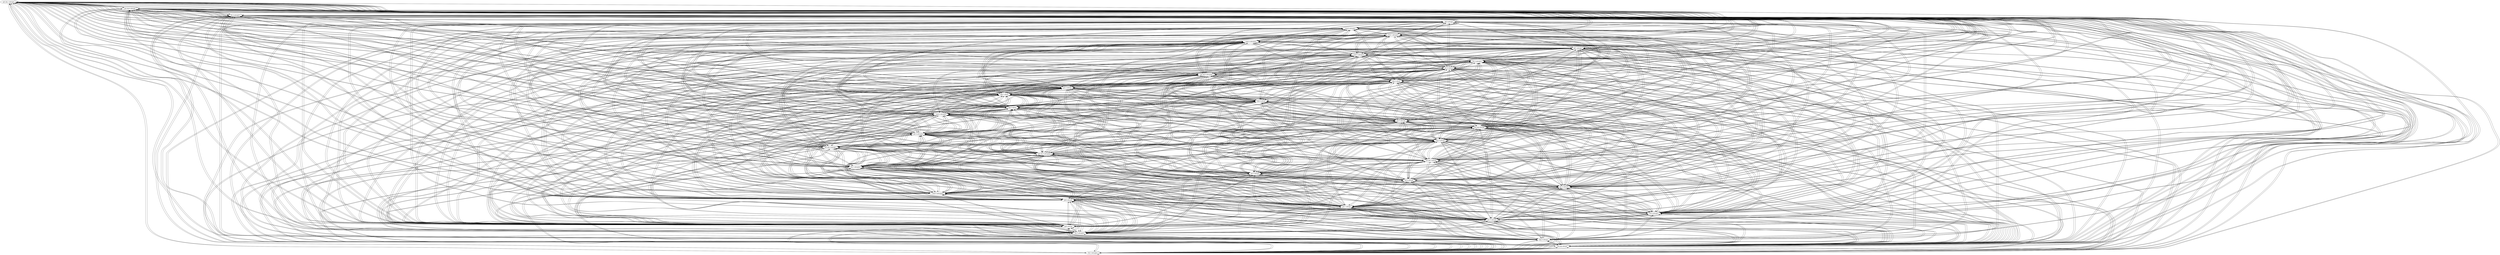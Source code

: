 digraph  {
	node [label="\N"];
	"pst.sbj.1-abwajis"	 [cell="pst.sbj.1",
		label="pst.sbj.1-abwajis",
		tense="pst.sbj",
		weight=0.04];
	"pst.sbj.1-abwajis" -> "pst.sbj.1-abwajis"	 [weight=0.04];
	"pst.sbj.6-abwajis"	 [cell="pst.sbj.6",
		label="pst.sbj.6-abwajis",
		tense="pst.sbj",
		weight=0.04];
	"pst.sbj.1-abwajis" -> "pst.sbj.6-abwajis"	 [weight=0.04];
	"fut.3-abwajira"	 [cell="fut.3",
		label="fut.3-abwajira",
		tense=fut,
		weight=0.01];
	"pst.sbj.1-abwajis" -> "fut.3-abwajira"	 [weight=0.0095];
	"pst.pcp-abwaji"	 [cell="pst.pcp",
		label="pst.pcp-abwaji",
		tense="pst.pcp",
		weight=0.03];
	"pst.sbj.1-abwajis" -> "pst.pcp-abwaji"	 [weight=0.03];
	"imp.4-abwajô"	 [cell="imp.4",
		label="imp.4-abwajɔ̃",
		tense=imp,
		weight=1.0];
	"pst.sbj.1-abwajis" -> "imp.4-abwajô"	 [weight=0.38];
	"fut.5-abwajirE"	 [cell="fut.5",
		label="fut.5-abwajire",
		tense=fut,
		weight=0.01];
	"pst.sbj.1-abwajis" -> "fut.5-abwajirE"	 [weight=0.0095];
	"ipf.6-abwajE"	 [cell="ipf.6",
		label="ipf.6-abwaje",
		tense=ipf,
		weight=1.0];
	"pst.sbj.1-abwajis" -> "ipf.6-abwajE"	 [weight=0.38];
	"prs.5-abwajE"	 [cell="prs.5",
		label="prs.5-abwaje",
		tense=prs,
		weight=1.0];
	"pst.sbj.1-abwajis" -> "prs.5-abwajE"	 [weight=0.38];
	"fut.6-abwajirô"	 [cell="fut.6",
		label="fut.6-abwajirɔ̃",
		tense=fut,
		weight=0.01];
	"pst.sbj.1-abwajis" -> "fut.6-abwajirô"	 [weight=0.0095];
	"pst.1-abwaji"	 [cell="pst.1",
		label="pst.1-abwaji",
		tense=pst,
		weight=0.04];
	"pst.sbj.1-abwajis" -> "pst.1-abwaji"	 [weight=0.04];
	"ipf.2-abwajE"	 [cell="ipf.2",
		label="ipf.2-abwaje",
		tense=ipf,
		weight=1.0];
	"pst.sbj.1-abwajis" -> "ipf.2-abwajE"	 [weight=0.38];
	"cond.5-abwajirjE"	 [cell="cond.5",
		label="cond.5-abwajirje",
		tense=cond,
		weight=0.01];
	"pst.sbj.1-abwajis" -> "cond.5-abwajirjE"	 [weight=0.0095];
	"prs.4-abwajô"	 [cell="prs.4",
		label="prs.4-abwajɔ̃",
		tense=prs,
		weight=1.0];
	"pst.sbj.1-abwajis" -> "prs.4-abwajô"	 [weight=0.38];
	"pst.6-abwajir"	 [cell="pst.6",
		label="pst.6-abwajir",
		tense=pst,
		weight=0.04];
	"pst.sbj.1-abwajis" -> "pst.6-abwajir"	 [weight=0.04];
	"pst.3-abwaji"	 [cell="pst.3",
		label="pst.3-abwaji",
		tense=pst,
		weight=0.04];
	"pst.sbj.1-abwajis" -> "pst.3-abwaji"	 [weight=0.04];
	"fut.1-abwajirE"	 [cell="fut.1",
		label="fut.1-abwajire",
		tense=fut,
		weight=0.01];
	"pst.sbj.1-abwajis" -> "fut.1-abwajirE"	 [weight=0.0095];
	"pst.sbj.3-abwaji"	 [cell="pst.sbj.3",
		label="pst.sbj.3-abwaji",
		tense="pst.sbj",
		weight=0.04];
	"pst.sbj.1-abwajis" -> "pst.sbj.3-abwaji"	 [weight=0.04];
	"pst.sbj.4-abwajisjô"	 [cell="pst.sbj.4",
		label="pst.sbj.4-abwajisjɔ̃",
		tense="pst.sbj",
		weight=0.04];
	"pst.sbj.1-abwajis" -> "pst.sbj.4-abwajisjô"	 [weight=0.04];
	"pst.sbj.2-abwajis"	 [cell="pst.sbj.2",
		label="pst.sbj.2-abwajis",
		tense="pst.sbj",
		weight=0.04];
	"pst.sbj.1-abwajis" -> "pst.sbj.2-abwajis"	 [weight=0.04];
	"imp.5-abwajE"	 [cell="imp.5",
		label="imp.5-abwaje",
		tense=imp,
		weight=1.0];
	"pst.sbj.1-abwajis" -> "imp.5-abwajE"	 [weight=0.38];
	"pst.4-abwajim"	 [cell="pst.4",
		label="pst.4-abwajim",
		tense=pst,
		weight=0.04];
	"pst.sbj.1-abwajis" -> "pst.4-abwajim"	 [weight=0.04];
	"prs.pcp-abwajâ"	 [cell="prs.pcp",
		label="prs.pcp-abwajɑ̃",
		tense="prs.pcp",
		weight=1.0];
	"pst.sbj.1-abwajis" -> "prs.pcp-abwajâ"	 [weight=0.33];
	"pst.5-abwajit"	 [cell="pst.5",
		label="pst.5-abwajit",
		tense=pst,
		weight=0.04];
	"pst.sbj.1-abwajis" -> "pst.5-abwajit"	 [weight=0.04];
	"cond.2-abwajirE"	 [cell="cond.2",
		label="cond.2-abwajire",
		tense=cond,
		weight=0.01];
	"pst.sbj.1-abwajis" -> "cond.2-abwajirE"	 [weight=0.0095];
	"sbjv.3-abwaj"	 [cell="sbjv.3",
		label="sbjv.3-abwaj",
		tense=sbjv,
		weight=0.66];
	"pst.sbj.1-abwajis" -> "sbjv.3-abwaj"	 [weight=0.2442];
	"sbjv.6-abwaj"	 [cell="sbjv.6",
		label="sbjv.6-abwaj",
		tense=sbjv,
		weight=0.66];
	"pst.sbj.1-abwajis" -> "sbjv.6-abwaj"	 [weight=0.2442];
	"sbjv.1-abwaj"	 [cell="sbjv.1",
		label="sbjv.1-abwaj",
		tense=sbjv,
		weight=0.66];
	"pst.sbj.1-abwajis" -> "sbjv.1-abwaj"	 [weight=0.2442];
	"pst.2-abwaji"	 [cell="pst.2",
		label="pst.2-abwaji",
		tense=pst,
		weight=0.04];
	"pst.sbj.1-abwajis" -> "pst.2-abwaji"	 [weight=0.04];
	"sbjv.2-abwaj"	 [cell="sbjv.2",
		label="sbjv.2-abwaj",
		tense=sbjv,
		weight=0.66];
	"pst.sbj.1-abwajis" -> "sbjv.2-abwaj"	 [weight=0.2442];
	"pst.sbj.5-abwajisjE"	 [cell="pst.sbj.5",
		label="pst.sbj.5-abwajisje",
		tense="pst.sbj",
		weight=0.04];
	"pst.sbj.1-abwajis" -> "pst.sbj.5-abwajisjE"	 [weight=0.04];
	"prs.6-abwaj"	 [cell="prs.6",
		label="prs.6-abwaj",
		tense=prs,
		weight=0.58];
	"pst.sbj.1-abwajis" -> "prs.6-abwaj"	 [weight=0.2146];
	"fut.2-abwajira"	 [cell="fut.2",
		label="fut.2-abwajira",
		tense=fut,
		weight=0.01];
	"pst.sbj.1-abwajis" -> "fut.2-abwajira"	 [weight=0.0095];
	"cond.3-abwajirE"	 [cell="cond.3",
		label="cond.3-abwajire",
		tense=cond,
		weight=0.01];
	"pst.sbj.1-abwajis" -> "cond.3-abwajirE"	 [weight=0.0095];
	"ipf.1-abwajE"	 [cell="ipf.1",
		label="ipf.1-abwaje",
		tense=ipf,
		weight=1.0];
	"pst.sbj.1-abwajis" -> "ipf.1-abwajE"	 [weight=0.38];
	"cond.4-abwajirjô"	 [cell="cond.4",
		label="cond.4-abwajirjɔ̃",
		tense=cond,
		weight=0.01];
	"pst.sbj.1-abwajis" -> "cond.4-abwajirjô"	 [weight=0.0095];
	"cond.1-abwajirE"	 [cell="cond.1",
		label="cond.1-abwajire",
		tense=cond,
		weight=0.01];
	"pst.sbj.1-abwajis" -> "cond.1-abwajirE"	 [weight=0.0095];
	"cond.6-abwajirE"	 [cell="cond.6",
		label="cond.6-abwajire",
		tense=cond,
		weight=0.01];
	"pst.sbj.1-abwajis" -> "cond.6-abwajirE"	 [weight=0.0095];
	"ipf.3-abwajE"	 [cell="ipf.3",
		label="ipf.3-abwaje",
		tense=ipf,
		weight=1.0];
	"pst.sbj.1-abwajis" -> "ipf.3-abwajE"	 [weight=0.38];
	"fut.4-abwajirô"	 [cell="fut.4",
		label="fut.4-abwajirɔ̃",
		tense=fut,
		weight=0.01];
	"pst.sbj.1-abwajis" -> "fut.4-abwajirô"	 [weight=0.0095];
	"pst.sbj.6-abwajis" -> "pst.sbj.1-abwajis"	 [weight=0.04];
	"pst.sbj.6-abwajis" -> "pst.sbj.6-abwajis"	 [weight=0.04];
	"pst.sbj.6-abwajis" -> "fut.3-abwajira"	 [weight=0.0095];
	"pst.sbj.6-abwajis" -> "pst.pcp-abwaji"	 [weight=0.03];
	"pst.sbj.6-abwajis" -> "imp.4-abwajô"	 [weight=0.38];
	"pst.sbj.6-abwajis" -> "fut.5-abwajirE"	 [weight=0.0095];
	"pst.sbj.6-abwajis" -> "ipf.6-abwajE"	 [weight=0.38];
	"pst.sbj.6-abwajis" -> "prs.5-abwajE"	 [weight=0.38];
	"pst.sbj.6-abwajis" -> "fut.6-abwajirô"	 [weight=0.0095];
	"pst.sbj.6-abwajis" -> "pst.1-abwaji"	 [weight=0.04];
	"pst.sbj.6-abwajis" -> "ipf.2-abwajE"	 [weight=0.38];
	"pst.sbj.6-abwajis" -> "cond.5-abwajirjE"	 [weight=0.0095];
	"pst.sbj.6-abwajis" -> "prs.4-abwajô"	 [weight=0.38];
	"pst.sbj.6-abwajis" -> "pst.6-abwajir"	 [weight=0.04];
	"pst.sbj.6-abwajis" -> "pst.3-abwaji"	 [weight=0.04];
	"pst.sbj.6-abwajis" -> "fut.1-abwajirE"	 [weight=0.0095];
	"pst.sbj.6-abwajis" -> "pst.sbj.3-abwaji"	 [weight=0.04];
	"pst.sbj.6-abwajis" -> "pst.sbj.4-abwajisjô"	 [weight=0.04];
	"pst.sbj.6-abwajis" -> "pst.sbj.2-abwajis"	 [weight=0.04];
	"pst.sbj.6-abwajis" -> "imp.5-abwajE"	 [weight=0.38];
	"pst.sbj.6-abwajis" -> "pst.4-abwajim"	 [weight=0.04];
	"pst.sbj.6-abwajis" -> "prs.pcp-abwajâ"	 [weight=0.33];
	"pst.sbj.6-abwajis" -> "pst.5-abwajit"	 [weight=0.04];
	"pst.sbj.6-abwajis" -> "cond.2-abwajirE"	 [weight=0.0095];
	"pst.sbj.6-abwajis" -> "sbjv.3-abwaj"	 [weight=0.2442];
	"pst.sbj.6-abwajis" -> "sbjv.6-abwaj"	 [weight=0.2442];
	"pst.sbj.6-abwajis" -> "sbjv.1-abwaj"	 [weight=0.2442];
	"pst.sbj.6-abwajis" -> "pst.2-abwaji"	 [weight=0.04];
	"pst.sbj.6-abwajis" -> "sbjv.2-abwaj"	 [weight=0.2442];
	"pst.sbj.6-abwajis" -> "pst.sbj.5-abwajisjE"	 [weight=0.04];
	"pst.sbj.6-abwajis" -> "prs.6-abwaj"	 [weight=0.2146];
	"pst.sbj.6-abwajis" -> "fut.2-abwajira"	 [weight=0.0095];
	"pst.sbj.6-abwajis" -> "cond.3-abwajirE"	 [weight=0.0095];
	"pst.sbj.6-abwajis" -> "ipf.1-abwajE"	 [weight=0.38];
	"pst.sbj.6-abwajis" -> "cond.4-abwajirjô"	 [weight=0.0095];
	"pst.sbj.6-abwajis" -> "cond.1-abwajirE"	 [weight=0.0095];
	"pst.sbj.6-abwajis" -> "cond.6-abwajirE"	 [weight=0.0095];
	"pst.sbj.6-abwajis" -> "ipf.3-abwajE"	 [weight=0.38];
	"pst.sbj.6-abwajis" -> "fut.4-abwajirô"	 [weight=0.0095];
	"fut.3-abwajira" -> "pst.sbj.1-abwajis"	 [weight=0.0124];
	"fut.3-abwajira" -> "pst.sbj.6-abwajis"	 [weight=0.0124];
	"fut.3-abwajira" -> "fut.3-abwajira"	 [weight=0.01];
	"fut.3-abwajira" -> "pst.pcp-abwaji"	 [weight=0.0093];
	"fut.3-abwajira" -> "imp.4-abwajô"	 [weight=0.55];
	"fut.3-abwajira" -> "fut.5-abwajirE"	 [weight=0.01];
	"fut.3-abwajira" -> "ipf.6-abwajE"	 [weight=0.55];
	"fut.3-abwajira" -> "prs.5-abwajE"	 [weight=0.55];
	"fut.3-abwajira" -> "fut.6-abwajirô"	 [weight=0.01];
	"fut.3-abwajira" -> "pst.1-abwaji"	 [weight=0.0124];
	"fut.3-abwajira" -> "ipf.2-abwajE"	 [weight=0.55];
	"fut.3-abwajira" -> "cond.5-abwajirjE"	 [weight=0.01];
	"fut.3-abwajira" -> "prs.4-abwajô"	 [weight=0.55];
	"fut.3-abwajira" -> "pst.6-abwajir"	 [weight=0.0124];
	"fut.3-abwajira" -> "pst.3-abwaji"	 [weight=0.0124];
	"fut.3-abwajira" -> "fut.1-abwajirE"	 [weight=0.01];
	"fut.3-abwajira" -> "pst.sbj.3-abwaji"	 [weight=0.0124];
	"fut.3-abwajira" -> "pst.sbj.4-abwajisjô"	 [weight=0.0124];
	"fut.3-abwajira" -> "pst.sbj.2-abwajis"	 [weight=0.0124];
	"fut.3-abwajira" -> "imp.5-abwajE"	 [weight=0.55];
	"fut.3-abwajira" -> "pst.4-abwajim"	 [weight=0.0124];
	"fut.3-abwajira" -> "prs.pcp-abwajâ"	 [weight=0.55];
	"fut.3-abwajira" -> "pst.5-abwajit"	 [weight=0.0124];
	"fut.3-abwajira" -> "cond.2-abwajirE"	 [weight=0.01];
	"fut.3-abwajira" -> "sbjv.3-abwaj"	 [weight=0.0528];
	"fut.3-abwajira" -> "sbjv.6-abwaj"	 [weight=0.0528];
	"fut.3-abwajira" -> "sbjv.1-abwaj"	 [weight=0.0528];
	"fut.3-abwajira" -> "pst.2-abwaji"	 [weight=0.0124];
	"fut.3-abwajira" -> "sbjv.2-abwaj"	 [weight=0.0528];
	"fut.3-abwajira" -> "pst.sbj.5-abwajisjE"	 [weight=0.0124];
	"fut.3-abwajira" -> "prs.6-abwaj"	 [weight=0.0464];
	"fut.3-abwajira" -> "fut.2-abwajira"	 [weight=0.01];
	"fut.3-abwajira" -> "cond.3-abwajirE"	 [weight=0.01];
	"fut.3-abwajira" -> "ipf.1-abwajE"	 [weight=0.55];
	"fut.3-abwajira" -> "cond.4-abwajirjô"	 [weight=0.01];
	"fut.3-abwajira" -> "cond.1-abwajirE"	 [weight=0.01];
	"fut.3-abwajira" -> "cond.6-abwajirE"	 [weight=0.01];
	"fut.3-abwajira" -> "ipf.3-abwajE"	 [weight=0.55];
	"fut.3-abwajira" -> "fut.4-abwajirô"	 [weight=0.01];
	"pst.pcp-abwaji" -> "pst.sbj.1-abwajis"	 [weight=0.04];
	"pst.pcp-abwaji" -> "pst.sbj.6-abwajis"	 [weight=0.04];
	"pst.pcp-abwaji" -> "fut.3-abwajira"	 [weight=0.01];
	"pst.pcp-abwaji" -> "pst.pcp-abwaji"	 [weight=0.03];
	"pst.pcp-abwaji" -> "imp.4-abwajô"	 [weight=0.64];
	"pst.pcp-abwaji" -> "fut.5-abwajirE"	 [weight=0.01];
	"pst.pcp-abwaji" -> "ipf.6-abwajE"	 [weight=0.64];
	"pst.pcp-abwaji" -> "prs.5-abwajE"	 [weight=0.6];
	"pst.pcp-abwaji" -> "fut.6-abwajirô"	 [weight=0.01];
	"pst.pcp-abwaji" -> "pst.1-abwaji"	 [weight=0.04];
	"pst.pcp-abwaji" -> "ipf.2-abwajE"	 [weight=0.64];
	"pst.pcp-abwaji" -> "cond.5-abwajirjE"	 [weight=0.01];
	"pst.pcp-abwaji" -> "prs.4-abwajô"	 [weight=0.64];
	"pst.pcp-abwaji" -> "pst.6-abwajir"	 [weight=0.04];
	"pst.pcp-abwaji" -> "pst.3-abwaji"	 [weight=0.04];
	"pst.pcp-abwaji" -> "fut.1-abwajirE"	 [weight=0.01];
	"pst.pcp-abwaji" -> "pst.sbj.3-abwaji"	 [weight=0.04];
	"pst.pcp-abwaji" -> "pst.sbj.4-abwajisjô"	 [weight=0.04];
	"pst.pcp-abwaji" -> "pst.sbj.2-abwajis"	 [weight=0.04];
	"pst.pcp-abwaji" -> "imp.5-abwajE"	 [weight=0.6];
	"pst.pcp-abwaji" -> "pst.4-abwajim"	 [weight=0.04];
	"pst.pcp-abwaji" -> "prs.pcp-abwajâ"	 [weight=0.13];
	"pst.pcp-abwaji" -> "pst.5-abwajit"	 [weight=0.04];
	"pst.pcp-abwaji" -> "cond.2-abwajirE"	 [weight=0.01];
	"pst.pcp-abwaji" -> "sbjv.3-abwaj"	 [weight=0.1716];
	"pst.pcp-abwaji" -> "sbjv.6-abwaj"	 [weight=0.1716];
	"pst.pcp-abwaji" -> "sbjv.1-abwaj"	 [weight=0.1716];
	"pst.pcp-abwaji" -> "pst.2-abwaji"	 [weight=0.04];
	"pst.pcp-abwaji" -> "sbjv.2-abwaj"	 [weight=0.1716];
	"pst.pcp-abwaji" -> "pst.sbj.5-abwajisjE"	 [weight=0.04];
	"pst.pcp-abwaji" -> "prs.6-abwaj"	 [weight=0.1508];
	"pst.pcp-abwaji" -> "fut.2-abwajira"	 [weight=0.01];
	"pst.pcp-abwaji" -> "cond.3-abwajirE"	 [weight=0.01];
	"pst.pcp-abwaji" -> "ipf.1-abwajE"	 [weight=0.64];
	"pst.pcp-abwaji" -> "cond.4-abwajirjô"	 [weight=0.01];
	"pst.pcp-abwaji" -> "cond.1-abwajirE"	 [weight=0.01];
	"pst.pcp-abwaji" -> "cond.6-abwajirE"	 [weight=0.01];
	"pst.pcp-abwaji" -> "ipf.3-abwajE"	 [weight=0.64];
	"pst.pcp-abwaji" -> "fut.4-abwajirô"	 [weight=0.01];
	"imp.4-abwajô" -> "pst.sbj.1-abwajis"	 [weight=0.0016];
	"imp.4-abwajô" -> "pst.sbj.6-abwajis"	 [weight=0.0016];
	"imp.4-abwajô" -> "fut.3-abwajira"	 [weight=0.0001];
	"imp.4-abwajô" -> "pst.pcp-abwaji"	 [weight=0.0009];
	"imp.4-abwajô" -> "imp.4-abwajô"	 [weight=1.0];
	"imp.4-abwajô" -> "fut.5-abwajirE"	 [weight=0.0001];
	"imp.4-abwajô" -> "ipf.6-abwajE"	 [weight=1.0];
	"imp.4-abwajô" -> "prs.5-abwajE"	 [weight=1.0];
	"imp.4-abwajô" -> "fut.6-abwajirô"	 [weight=0.0001];
	"imp.4-abwajô" -> "pst.1-abwaji"	 [weight=0.0016];
	"imp.4-abwajô" -> "ipf.2-abwajE"	 [weight=1.0];
	"imp.4-abwajô" -> "cond.5-abwajirjE"	 [weight=0.0001];
	"imp.4-abwajô" -> "prs.4-abwajô"	 [weight=1.0];
	"imp.4-abwajô" -> "pst.6-abwajir"	 [weight=0.0016];
	"imp.4-abwajô" -> "pst.3-abwaji"	 [weight=0.0016];
	"imp.4-abwajô" -> "fut.1-abwajirE"	 [weight=0.0001];
	"imp.4-abwajô" -> "pst.sbj.3-abwaji"	 [weight=0.0016];
	"imp.4-abwajô" -> "pst.sbj.4-abwajisjô"	 [weight=0.0016];
	"imp.4-abwajô" -> "pst.sbj.2-abwajis"	 [weight=0.0016];
	"imp.4-abwajô" -> "imp.5-abwajE"	 [weight=1.0];
	"imp.4-abwajô" -> "pst.4-abwajim"	 [weight=0.0016];
	"imp.4-abwajô" -> "prs.pcp-abwajâ"	 [weight=1.0];
	"imp.4-abwajô" -> "pst.5-abwajit"	 [weight=0.0016];
	"imp.4-abwajô" -> "cond.2-abwajirE"	 [weight=0.0001];
	"imp.4-abwajô" -> "sbjv.3-abwaj"	 [weight=0.4488];
	"imp.4-abwajô" -> "sbjv.6-abwaj"	 [weight=0.4488];
	"imp.4-abwajô" -> "sbjv.1-abwaj"	 [weight=0.4488];
	"imp.4-abwajô" -> "pst.2-abwaji"	 [weight=0.0016];
	"imp.4-abwajô" -> "sbjv.2-abwaj"	 [weight=0.4488];
	"imp.4-abwajô" -> "pst.sbj.5-abwajisjE"	 [weight=0.0016];
	"imp.4-abwajô" -> "prs.6-abwaj"	 [weight=0.3364];
	"imp.4-abwajô" -> "fut.2-abwajira"	 [weight=0.0001];
	"imp.4-abwajô" -> "cond.3-abwajirE"	 [weight=0.0001];
	"imp.4-abwajô" -> "ipf.1-abwajE"	 [weight=1.0];
	"imp.4-abwajô" -> "cond.4-abwajirjô"	 [weight=0.0001];
	"imp.4-abwajô" -> "cond.1-abwajirE"	 [weight=0.0001];
	"imp.4-abwajô" -> "cond.6-abwajirE"	 [weight=0.0001];
	"imp.4-abwajô" -> "ipf.3-abwajE"	 [weight=1.0];
	"imp.4-abwajô" -> "fut.4-abwajirô"	 [weight=0.0001];
	"fut.5-abwajirE" -> "pst.sbj.1-abwajis"	 [weight=0.0124];
	"fut.5-abwajirE" -> "pst.sbj.6-abwajis"	 [weight=0.0124];
	"fut.5-abwajirE" -> "fut.3-abwajira"	 [weight=0.01];
	"fut.5-abwajirE" -> "pst.pcp-abwaji"	 [weight=0.0093];
	"fut.5-abwajirE" -> "imp.4-abwajô"	 [weight=0.55];
	"fut.5-abwajirE" -> "fut.5-abwajirE"	 [weight=0.01];
	"fut.5-abwajirE" -> "ipf.6-abwajE"	 [weight=0.55];
	"fut.5-abwajirE" -> "prs.5-abwajE"	 [weight=0.55];
	"fut.5-abwajirE" -> "fut.6-abwajirô"	 [weight=0.01];
	"fut.5-abwajirE" -> "pst.1-abwaji"	 [weight=0.0124];
	"fut.5-abwajirE" -> "ipf.2-abwajE"	 [weight=0.55];
	"fut.5-abwajirE" -> "cond.5-abwajirjE"	 [weight=0.01];
	"fut.5-abwajirE" -> "prs.4-abwajô"	 [weight=0.55];
	"fut.5-abwajirE" -> "pst.6-abwajir"	 [weight=0.0124];
	"fut.5-abwajirE" -> "pst.3-abwaji"	 [weight=0.0124];
	"fut.5-abwajirE" -> "fut.1-abwajirE"	 [weight=0.01];
	"fut.5-abwajirE" -> "pst.sbj.3-abwaji"	 [weight=0.0124];
	"fut.5-abwajirE" -> "pst.sbj.4-abwajisjô"	 [weight=0.0124];
	"fut.5-abwajirE" -> "pst.sbj.2-abwajis"	 [weight=0.0124];
	"fut.5-abwajirE" -> "imp.5-abwajE"	 [weight=0.55];
	"fut.5-abwajirE" -> "pst.4-abwajim"	 [weight=0.0124];
	"fut.5-abwajirE" -> "prs.pcp-abwajâ"	 [weight=0.55];
	"fut.5-abwajirE" -> "pst.5-abwajit"	 [weight=0.0124];
	"fut.5-abwajirE" -> "cond.2-abwajirE"	 [weight=0.01];
	"fut.5-abwajirE" -> "sbjv.3-abwaj"	 [weight=0.0528];
	"fut.5-abwajirE" -> "sbjv.6-abwaj"	 [weight=0.0528];
	"fut.5-abwajirE" -> "sbjv.1-abwaj"	 [weight=0.0528];
	"fut.5-abwajirE" -> "pst.2-abwaji"	 [weight=0.0124];
	"fut.5-abwajirE" -> "sbjv.2-abwaj"	 [weight=0.0528];
	"fut.5-abwajirE" -> "pst.sbj.5-abwajisjE"	 [weight=0.0124];
	"fut.5-abwajirE" -> "prs.6-abwaj"	 [weight=0.0464];
	"fut.5-abwajirE" -> "fut.2-abwajira"	 [weight=0.01];
	"fut.5-abwajirE" -> "cond.3-abwajirE"	 [weight=0.01];
	"fut.5-abwajirE" -> "ipf.1-abwajE"	 [weight=0.55];
	"fut.5-abwajirE" -> "cond.4-abwajirjô"	 [weight=0.01];
	"fut.5-abwajirE" -> "cond.1-abwajirE"	 [weight=0.01];
	"fut.5-abwajirE" -> "cond.6-abwajirE"	 [weight=0.01];
	"fut.5-abwajirE" -> "ipf.3-abwajE"	 [weight=0.55];
	"fut.5-abwajirE" -> "fut.4-abwajirô"	 [weight=0.01];
	"ipf.6-abwajE" -> "pst.sbj.1-abwajis"	 [weight=0.0016];
	"ipf.6-abwajE" -> "pst.sbj.6-abwajis"	 [weight=0.0016];
	"ipf.6-abwajE" -> "fut.3-abwajira"	 [weight=0.0001];
	"ipf.6-abwajE" -> "pst.pcp-abwaji"	 [weight=0.0009];
	"ipf.6-abwajE" -> "imp.4-abwajô"	 [weight=1.0];
	"ipf.6-abwajE" -> "fut.5-abwajirE"	 [weight=0.0001];
	"ipf.6-abwajE" -> "ipf.6-abwajE"	 [weight=1.0];
	"ipf.6-abwajE" -> "prs.5-abwajE"	 [weight=1.0];
	"ipf.6-abwajE" -> "fut.6-abwajirô"	 [weight=0.0001];
	"ipf.6-abwajE" -> "pst.1-abwaji"	 [weight=0.0016];
	"ipf.6-abwajE" -> "ipf.2-abwajE"	 [weight=1.0];
	"ipf.6-abwajE" -> "cond.5-abwajirjE"	 [weight=0.0001];
	"ipf.6-abwajE" -> "prs.4-abwajô"	 [weight=1.0];
	"ipf.6-abwajE" -> "pst.6-abwajir"	 [weight=0.0016];
	"ipf.6-abwajE" -> "pst.3-abwaji"	 [weight=0.0016];
	"ipf.6-abwajE" -> "fut.1-abwajirE"	 [weight=0.0001];
	"ipf.6-abwajE" -> "pst.sbj.3-abwaji"	 [weight=0.0016];
	"ipf.6-abwajE" -> "pst.sbj.4-abwajisjô"	 [weight=0.0016];
	"ipf.6-abwajE" -> "pst.sbj.2-abwajis"	 [weight=0.0016];
	"ipf.6-abwajE" -> "imp.5-abwajE"	 [weight=1.0];
	"ipf.6-abwajE" -> "pst.4-abwajim"	 [weight=0.0016];
	"ipf.6-abwajE" -> "prs.pcp-abwajâ"	 [weight=1.0];
	"ipf.6-abwajE" -> "pst.5-abwajit"	 [weight=0.0016];
	"ipf.6-abwajE" -> "cond.2-abwajirE"	 [weight=0.0001];
	"ipf.6-abwajE" -> "sbjv.3-abwaj"	 [weight=0.4356];
	"ipf.6-abwajE" -> "sbjv.6-abwaj"	 [weight=0.4356];
	"ipf.6-abwajE" -> "sbjv.1-abwaj"	 [weight=0.4356];
	"ipf.6-abwajE" -> "pst.2-abwaji"	 [weight=0.0016];
	"ipf.6-abwajE" -> "sbjv.2-abwaj"	 [weight=0.4356];
	"ipf.6-abwajE" -> "pst.sbj.5-abwajisjE"	 [weight=0.0016];
	"ipf.6-abwajE" -> "prs.6-abwaj"	 [weight=0.3364];
	"ipf.6-abwajE" -> "fut.2-abwajira"	 [weight=0.0001];
	"ipf.6-abwajE" -> "cond.3-abwajirE"	 [weight=0.0001];
	"ipf.6-abwajE" -> "ipf.1-abwajE"	 [weight=1.0];
	"ipf.6-abwajE" -> "cond.4-abwajirjô"	 [weight=0.0001];
	"ipf.6-abwajE" -> "cond.1-abwajirE"	 [weight=0.0001];
	"ipf.6-abwajE" -> "cond.6-abwajirE"	 [weight=0.0001];
	"ipf.6-abwajE" -> "ipf.3-abwajE"	 [weight=1.0];
	"ipf.6-abwajE" -> "fut.4-abwajirô"	 [weight=0.0001];
	"prs.5-abwajE" -> "pst.sbj.1-abwajis"	 [weight=0.0016];
	"prs.5-abwajE" -> "pst.sbj.6-abwajis"	 [weight=0.0016];
	"prs.5-abwajE" -> "fut.3-abwajira"	 [weight=0.0001];
	"prs.5-abwajE" -> "pst.pcp-abwaji"	 [weight=0.0009];
	"prs.5-abwajE" -> "imp.4-abwajô"	 [weight=1.0];
	"prs.5-abwajE" -> "fut.5-abwajirE"	 [weight=0.0001];
	"prs.5-abwajE" -> "ipf.6-abwajE"	 [weight=1.0];
	"prs.5-abwajE" -> "prs.5-abwajE"	 [weight=1.0];
	"prs.5-abwajE" -> "fut.6-abwajirô"	 [weight=0.0001];
	"prs.5-abwajE" -> "pst.1-abwaji"	 [weight=0.0016];
	"prs.5-abwajE" -> "ipf.2-abwajE"	 [weight=1.0];
	"prs.5-abwajE" -> "cond.5-abwajirjE"	 [weight=0.0001];
	"prs.5-abwajE" -> "prs.4-abwajô"	 [weight=1.0];
	"prs.5-abwajE" -> "pst.6-abwajir"	 [weight=0.0016];
	"prs.5-abwajE" -> "pst.3-abwaji"	 [weight=0.0016];
	"prs.5-abwajE" -> "fut.1-abwajirE"	 [weight=0.0001];
	"prs.5-abwajE" -> "pst.sbj.3-abwaji"	 [weight=0.0016];
	"prs.5-abwajE" -> "pst.sbj.4-abwajisjô"	 [weight=0.0016];
	"prs.5-abwajE" -> "pst.sbj.2-abwajis"	 [weight=0.0016];
	"prs.5-abwajE" -> "imp.5-abwajE"	 [weight=1.0];
	"prs.5-abwajE" -> "pst.4-abwajim"	 [weight=0.0016];
	"prs.5-abwajE" -> "prs.pcp-abwajâ"	 [weight=1.0];
	"prs.5-abwajE" -> "pst.5-abwajit"	 [weight=0.0016];
	"prs.5-abwajE" -> "cond.2-abwajirE"	 [weight=0.0001];
	"prs.5-abwajE" -> "sbjv.3-abwaj"	 [weight=0.4356];
	"prs.5-abwajE" -> "sbjv.6-abwaj"	 [weight=0.4356];
	"prs.5-abwajE" -> "sbjv.1-abwaj"	 [weight=0.4356];
	"prs.5-abwajE" -> "pst.2-abwaji"	 [weight=0.0016];
	"prs.5-abwajE" -> "sbjv.2-abwaj"	 [weight=0.4356];
	"prs.5-abwajE" -> "pst.sbj.5-abwajisjE"	 [weight=0.0016];
	"prs.5-abwajE" -> "prs.6-abwaj"	 [weight=0.3364];
	"prs.5-abwajE" -> "fut.2-abwajira"	 [weight=0.0001];
	"prs.5-abwajE" -> "cond.3-abwajirE"	 [weight=0.0001];
	"prs.5-abwajE" -> "ipf.1-abwajE"	 [weight=1.0];
	"prs.5-abwajE" -> "cond.4-abwajirjô"	 [weight=0.0001];
	"prs.5-abwajE" -> "cond.1-abwajirE"	 [weight=0.0001];
	"prs.5-abwajE" -> "cond.6-abwajirE"	 [weight=0.0001];
	"prs.5-abwajE" -> "ipf.3-abwajE"	 [weight=1.0];
	"prs.5-abwajE" -> "fut.4-abwajirô"	 [weight=0.0001];
	"fut.6-abwajirô" -> "pst.sbj.1-abwajis"	 [weight=0.0124];
	"fut.6-abwajirô" -> "pst.sbj.6-abwajis"	 [weight=0.0124];
	"fut.6-abwajirô" -> "fut.3-abwajira"	 [weight=0.01];
	"fut.6-abwajirô" -> "pst.pcp-abwaji"	 [weight=0.0093];
	"fut.6-abwajirô" -> "imp.4-abwajô"	 [weight=0.55];
	"fut.6-abwajirô" -> "fut.5-abwajirE"	 [weight=0.01];
	"fut.6-abwajirô" -> "ipf.6-abwajE"	 [weight=0.55];
	"fut.6-abwajirô" -> "prs.5-abwajE"	 [weight=0.55];
	"fut.6-abwajirô" -> "fut.6-abwajirô"	 [weight=0.01];
	"fut.6-abwajirô" -> "pst.1-abwaji"	 [weight=0.0124];
	"fut.6-abwajirô" -> "ipf.2-abwajE"	 [weight=0.55];
	"fut.6-abwajirô" -> "cond.5-abwajirjE"	 [weight=0.01];
	"fut.6-abwajirô" -> "prs.4-abwajô"	 [weight=0.55];
	"fut.6-abwajirô" -> "pst.6-abwajir"	 [weight=0.0124];
	"fut.6-abwajirô" -> "pst.3-abwaji"	 [weight=0.0124];
	"fut.6-abwajirô" -> "fut.1-abwajirE"	 [weight=0.01];
	"fut.6-abwajirô" -> "pst.sbj.3-abwaji"	 [weight=0.0124];
	"fut.6-abwajirô" -> "pst.sbj.4-abwajisjô"	 [weight=0.0124];
	"fut.6-abwajirô" -> "pst.sbj.2-abwajis"	 [weight=0.0124];
	"fut.6-abwajirô" -> "imp.5-abwajE"	 [weight=0.55];
	"fut.6-abwajirô" -> "pst.4-abwajim"	 [weight=0.0124];
	"fut.6-abwajirô" -> "prs.pcp-abwajâ"	 [weight=0.55];
	"fut.6-abwajirô" -> "pst.5-abwajit"	 [weight=0.0124];
	"fut.6-abwajirô" -> "cond.2-abwajirE"	 [weight=0.01];
	"fut.6-abwajirô" -> "sbjv.3-abwaj"	 [weight=0.0528];
	"fut.6-abwajirô" -> "sbjv.6-abwaj"	 [weight=0.0528];
	"fut.6-abwajirô" -> "sbjv.1-abwaj"	 [weight=0.0528];
	"fut.6-abwajirô" -> "pst.2-abwaji"	 [weight=0.0124];
	"fut.6-abwajirô" -> "sbjv.2-abwaj"	 [weight=0.0528];
	"fut.6-abwajirô" -> "pst.sbj.5-abwajisjE"	 [weight=0.0124];
	"fut.6-abwajirô" -> "prs.6-abwaj"	 [weight=0.0464];
	"fut.6-abwajirô" -> "fut.2-abwajira"	 [weight=0.01];
	"fut.6-abwajirô" -> "cond.3-abwajirE"	 [weight=0.01];
	"fut.6-abwajirô" -> "ipf.1-abwajE"	 [weight=0.55];
	"fut.6-abwajirô" -> "cond.4-abwajirjô"	 [weight=0.01];
	"fut.6-abwajirô" -> "cond.1-abwajirE"	 [weight=0.01];
	"fut.6-abwajirô" -> "cond.6-abwajirE"	 [weight=0.01];
	"fut.6-abwajirô" -> "ipf.3-abwajE"	 [weight=0.55];
	"fut.6-abwajirô" -> "fut.4-abwajirô"	 [weight=0.01];
	"pst.1-abwaji" -> "pst.sbj.1-abwajis"	 [weight=0.04];
	"pst.1-abwaji" -> "pst.sbj.6-abwajis"	 [weight=0.04];
	"pst.1-abwaji" -> "fut.3-abwajira"	 [weight=0.0095];
	"pst.1-abwaji" -> "pst.pcp-abwaji"	 [weight=0.03];
	"pst.1-abwaji" -> "imp.4-abwajô"	 [weight=0.38];
	"pst.1-abwaji" -> "fut.5-abwajirE"	 [weight=0.0095];
	"pst.1-abwaji" -> "ipf.6-abwajE"	 [weight=0.38];
	"pst.1-abwaji" -> "prs.5-abwajE"	 [weight=0.38];
	"pst.1-abwaji" -> "fut.6-abwajirô"	 [weight=0.0095];
	"pst.1-abwaji" -> "pst.1-abwaji"	 [weight=0.04];
	"pst.1-abwaji" -> "ipf.2-abwajE"	 [weight=0.38];
	"pst.1-abwaji" -> "cond.5-abwajirjE"	 [weight=0.0095];
	"pst.1-abwaji" -> "prs.4-abwajô"	 [weight=0.38];
	"pst.1-abwaji" -> "pst.6-abwajir"	 [weight=0.04];
	"pst.1-abwaji" -> "pst.3-abwaji"	 [weight=0.04];
	"pst.1-abwaji" -> "fut.1-abwajirE"	 [weight=0.0095];
	"pst.1-abwaji" -> "pst.sbj.3-abwaji"	 [weight=0.04];
	"pst.1-abwaji" -> "pst.sbj.4-abwajisjô"	 [weight=0.04];
	"pst.1-abwaji" -> "pst.sbj.2-abwajis"	 [weight=0.04];
	"pst.1-abwaji" -> "imp.5-abwajE"	 [weight=0.38];
	"pst.1-abwaji" -> "pst.4-abwajim"	 [weight=0.04];
	"pst.1-abwaji" -> "prs.pcp-abwajâ"	 [weight=0.33];
	"pst.1-abwaji" -> "pst.5-abwajit"	 [weight=0.04];
	"pst.1-abwaji" -> "cond.2-abwajirE"	 [weight=0.0095];
	"pst.1-abwaji" -> "sbjv.3-abwaj"	 [weight=0.2442];
	"pst.1-abwaji" -> "sbjv.6-abwaj"	 [weight=0.2442];
	"pst.1-abwaji" -> "sbjv.1-abwaj"	 [weight=0.2442];
	"pst.1-abwaji" -> "pst.2-abwaji"	 [weight=0.04];
	"pst.1-abwaji" -> "sbjv.2-abwaj"	 [weight=0.2442];
	"pst.1-abwaji" -> "pst.sbj.5-abwajisjE"	 [weight=0.04];
	"pst.1-abwaji" -> "prs.6-abwaj"	 [weight=0.2146];
	"pst.1-abwaji" -> "fut.2-abwajira"	 [weight=0.0095];
	"pst.1-abwaji" -> "cond.3-abwajirE"	 [weight=0.0095];
	"pst.1-abwaji" -> "ipf.1-abwajE"	 [weight=0.38];
	"pst.1-abwaji" -> "cond.4-abwajirjô"	 [weight=0.0095];
	"pst.1-abwaji" -> "cond.1-abwajirE"	 [weight=0.0095];
	"pst.1-abwaji" -> "cond.6-abwajirE"	 [weight=0.0095];
	"pst.1-abwaji" -> "ipf.3-abwajE"	 [weight=0.38];
	"pst.1-abwaji" -> "fut.4-abwajirô"	 [weight=0.0095];
	"ipf.2-abwajE" -> "pst.sbj.1-abwajis"	 [weight=0.0016];
	"ipf.2-abwajE" -> "pst.sbj.6-abwajis"	 [weight=0.0016];
	"ipf.2-abwajE" -> "fut.3-abwajira"	 [weight=0.0001];
	"ipf.2-abwajE" -> "pst.pcp-abwaji"	 [weight=0.0009];
	"ipf.2-abwajE" -> "imp.4-abwajô"	 [weight=1.0];
	"ipf.2-abwajE" -> "fut.5-abwajirE"	 [weight=0.0001];
	"ipf.2-abwajE" -> "ipf.6-abwajE"	 [weight=1.0];
	"ipf.2-abwajE" -> "prs.5-abwajE"	 [weight=1.0];
	"ipf.2-abwajE" -> "fut.6-abwajirô"	 [weight=0.0001];
	"ipf.2-abwajE" -> "pst.1-abwaji"	 [weight=0.0016];
	"ipf.2-abwajE" -> "ipf.2-abwajE"	 [weight=1.0];
	"ipf.2-abwajE" -> "cond.5-abwajirjE"	 [weight=0.0001];
	"ipf.2-abwajE" -> "prs.4-abwajô"	 [weight=1.0];
	"ipf.2-abwajE" -> "pst.6-abwajir"	 [weight=0.0016];
	"ipf.2-abwajE" -> "pst.3-abwaji"	 [weight=0.0016];
	"ipf.2-abwajE" -> "fut.1-abwajirE"	 [weight=0.0001];
	"ipf.2-abwajE" -> "pst.sbj.3-abwaji"	 [weight=0.0016];
	"ipf.2-abwajE" -> "pst.sbj.4-abwajisjô"	 [weight=0.0016];
	"ipf.2-abwajE" -> "pst.sbj.2-abwajis"	 [weight=0.0016];
	"ipf.2-abwajE" -> "imp.5-abwajE"	 [weight=1.0];
	"ipf.2-abwajE" -> "pst.4-abwajim"	 [weight=0.0016];
	"ipf.2-abwajE" -> "prs.pcp-abwajâ"	 [weight=1.0];
	"ipf.2-abwajE" -> "pst.5-abwajit"	 [weight=0.0016];
	"ipf.2-abwajE" -> "cond.2-abwajirE"	 [weight=0.0001];
	"ipf.2-abwajE" -> "sbjv.3-abwaj"	 [weight=0.4356];
	"ipf.2-abwajE" -> "sbjv.6-abwaj"	 [weight=0.4356];
	"ipf.2-abwajE" -> "sbjv.1-abwaj"	 [weight=0.4356];
	"ipf.2-abwajE" -> "pst.2-abwaji"	 [weight=0.0016];
	"ipf.2-abwajE" -> "sbjv.2-abwaj"	 [weight=0.4356];
	"ipf.2-abwajE" -> "pst.sbj.5-abwajisjE"	 [weight=0.0016];
	"ipf.2-abwajE" -> "prs.6-abwaj"	 [weight=0.3364];
	"ipf.2-abwajE" -> "fut.2-abwajira"	 [weight=0.0001];
	"ipf.2-abwajE" -> "cond.3-abwajirE"	 [weight=0.0001];
	"ipf.2-abwajE" -> "ipf.1-abwajE"	 [weight=1.0];
	"ipf.2-abwajE" -> "cond.4-abwajirjô"	 [weight=0.0001];
	"ipf.2-abwajE" -> "cond.1-abwajirE"	 [weight=0.0001];
	"ipf.2-abwajE" -> "cond.6-abwajirE"	 [weight=0.0001];
	"ipf.2-abwajE" -> "ipf.3-abwajE"	 [weight=1.0];
	"ipf.2-abwajE" -> "fut.4-abwajirô"	 [weight=0.0001];
	"cond.5-abwajirjE" -> "pst.sbj.1-abwajis"	 [weight=0.0124];
	"cond.5-abwajirjE" -> "pst.sbj.6-abwajis"	 [weight=0.0124];
	"cond.5-abwajirjE" -> "fut.3-abwajira"	 [weight=0.01];
	"cond.5-abwajirjE" -> "pst.pcp-abwaji"	 [weight=0.0093];
	"cond.5-abwajirjE" -> "imp.4-abwajô"	 [weight=0.55];
	"cond.5-abwajirjE" -> "fut.5-abwajirE"	 [weight=0.01];
	"cond.5-abwajirjE" -> "ipf.6-abwajE"	 [weight=0.55];
	"cond.5-abwajirjE" -> "prs.5-abwajE"	 [weight=0.55];
	"cond.5-abwajirjE" -> "fut.6-abwajirô"	 [weight=0.01];
	"cond.5-abwajirjE" -> "pst.1-abwaji"	 [weight=0.0124];
	"cond.5-abwajirjE" -> "ipf.2-abwajE"	 [weight=0.55];
	"cond.5-abwajirjE" -> "cond.5-abwajirjE"	 [weight=0.01];
	"cond.5-abwajirjE" -> "prs.4-abwajô"	 [weight=0.55];
	"cond.5-abwajirjE" -> "pst.6-abwajir"	 [weight=0.0124];
	"cond.5-abwajirjE" -> "pst.3-abwaji"	 [weight=0.0124];
	"cond.5-abwajirjE" -> "fut.1-abwajirE"	 [weight=0.01];
	"cond.5-abwajirjE" -> "pst.sbj.3-abwaji"	 [weight=0.0124];
	"cond.5-abwajirjE" -> "pst.sbj.4-abwajisjô"	 [weight=0.0124];
	"cond.5-abwajirjE" -> "pst.sbj.2-abwajis"	 [weight=0.0124];
	"cond.5-abwajirjE" -> "imp.5-abwajE"	 [weight=0.55];
	"cond.5-abwajirjE" -> "pst.4-abwajim"	 [weight=0.0124];
	"cond.5-abwajirjE" -> "prs.pcp-abwajâ"	 [weight=0.55];
	"cond.5-abwajirjE" -> "pst.5-abwajit"	 [weight=0.0124];
	"cond.5-abwajirjE" -> "cond.2-abwajirE"	 [weight=0.01];
	"cond.5-abwajirjE" -> "sbjv.3-abwaj"	 [weight=0.0528];
	"cond.5-abwajirjE" -> "sbjv.6-abwaj"	 [weight=0.0528];
	"cond.5-abwajirjE" -> "sbjv.1-abwaj"	 [weight=0.0528];
	"cond.5-abwajirjE" -> "pst.2-abwaji"	 [weight=0.0124];
	"cond.5-abwajirjE" -> "sbjv.2-abwaj"	 [weight=0.0528];
	"cond.5-abwajirjE" -> "pst.sbj.5-abwajisjE"	 [weight=0.0124];
	"cond.5-abwajirjE" -> "prs.6-abwaj"	 [weight=0.0464];
	"cond.5-abwajirjE" -> "fut.2-abwajira"	 [weight=0.01];
	"cond.5-abwajirjE" -> "cond.3-abwajirE"	 [weight=0.01];
	"cond.5-abwajirjE" -> "ipf.1-abwajE"	 [weight=0.55];
	"cond.5-abwajirjE" -> "cond.4-abwajirjô"	 [weight=0.01];
	"cond.5-abwajirjE" -> "cond.1-abwajirE"	 [weight=0.01];
	"cond.5-abwajirjE" -> "cond.6-abwajirE"	 [weight=0.01];
	"cond.5-abwajirjE" -> "ipf.3-abwajE"	 [weight=0.55];
	"cond.5-abwajirjE" -> "fut.4-abwajirô"	 [weight=0.01];
	"prs.4-abwajô" -> "pst.sbj.1-abwajis"	 [weight=0.0016];
	"prs.4-abwajô" -> "pst.sbj.6-abwajis"	 [weight=0.0016];
	"prs.4-abwajô" -> "fut.3-abwajira"	 [weight=0.0001];
	"prs.4-abwajô" -> "pst.pcp-abwaji"	 [weight=0.0009];
	"prs.4-abwajô" -> "imp.4-abwajô"	 [weight=1.0];
	"prs.4-abwajô" -> "fut.5-abwajirE"	 [weight=0.0001];
	"prs.4-abwajô" -> "ipf.6-abwajE"	 [weight=1.0];
	"prs.4-abwajô" -> "prs.5-abwajE"	 [weight=1.0];
	"prs.4-abwajô" -> "fut.6-abwajirô"	 [weight=0.0001];
	"prs.4-abwajô" -> "pst.1-abwaji"	 [weight=0.0016];
	"prs.4-abwajô" -> "ipf.2-abwajE"	 [weight=1.0];
	"prs.4-abwajô" -> "cond.5-abwajirjE"	 [weight=0.0001];
	"prs.4-abwajô" -> "prs.4-abwajô"	 [weight=1.0];
	"prs.4-abwajô" -> "pst.6-abwajir"	 [weight=0.0016];
	"prs.4-abwajô" -> "pst.3-abwaji"	 [weight=0.0016];
	"prs.4-abwajô" -> "fut.1-abwajirE"	 [weight=0.0001];
	"prs.4-abwajô" -> "pst.sbj.3-abwaji"	 [weight=0.0016];
	"prs.4-abwajô" -> "pst.sbj.4-abwajisjô"	 [weight=0.0016];
	"prs.4-abwajô" -> "pst.sbj.2-abwajis"	 [weight=0.0016];
	"prs.4-abwajô" -> "imp.5-abwajE"	 [weight=1.0];
	"prs.4-abwajô" -> "pst.4-abwajim"	 [weight=0.0016];
	"prs.4-abwajô" -> "prs.pcp-abwajâ"	 [weight=1.0];
	"prs.4-abwajô" -> "pst.5-abwajit"	 [weight=0.0016];
	"prs.4-abwajô" -> "cond.2-abwajirE"	 [weight=0.0001];
	"prs.4-abwajô" -> "sbjv.3-abwaj"	 [weight=0.4356];
	"prs.4-abwajô" -> "sbjv.6-abwaj"	 [weight=0.4356];
	"prs.4-abwajô" -> "sbjv.1-abwaj"	 [weight=0.4356];
	"prs.4-abwajô" -> "pst.2-abwaji"	 [weight=0.0016];
	"prs.4-abwajô" -> "sbjv.2-abwaj"	 [weight=0.4356];
	"prs.4-abwajô" -> "pst.sbj.5-abwajisjE"	 [weight=0.0016];
	"prs.4-abwajô" -> "prs.6-abwaj"	 [weight=0.3364];
	"prs.4-abwajô" -> "fut.2-abwajira"	 [weight=0.0001];
	"prs.4-abwajô" -> "cond.3-abwajirE"	 [weight=0.0001];
	"prs.4-abwajô" -> "ipf.1-abwajE"	 [weight=1.0];
	"prs.4-abwajô" -> "cond.4-abwajirjô"	 [weight=0.0001];
	"prs.4-abwajô" -> "cond.1-abwajirE"	 [weight=0.0001];
	"prs.4-abwajô" -> "cond.6-abwajirE"	 [weight=0.0001];
	"prs.4-abwajô" -> "ipf.3-abwajE"	 [weight=1.0];
	"prs.4-abwajô" -> "fut.4-abwajirô"	 [weight=0.0001];
	"pst.6-abwajir" -> "pst.sbj.1-abwajis"	 [weight=0.04];
	"pst.6-abwajir" -> "pst.sbj.6-abwajis"	 [weight=0.04];
	"pst.6-abwajir" -> "fut.3-abwajira"	 [weight=0.0095];
	"pst.6-abwajir" -> "pst.pcp-abwaji"	 [weight=0.03];
	"pst.6-abwajir" -> "imp.4-abwajô"	 [weight=0.38];
	"pst.6-abwajir" -> "fut.5-abwajirE"	 [weight=0.0095];
	"pst.6-abwajir" -> "ipf.6-abwajE"	 [weight=0.38];
	"pst.6-abwajir" -> "prs.5-abwajE"	 [weight=0.38];
	"pst.6-abwajir" -> "fut.6-abwajirô"	 [weight=0.0095];
	"pst.6-abwajir" -> "pst.1-abwaji"	 [weight=0.04];
	"pst.6-abwajir" -> "ipf.2-abwajE"	 [weight=0.38];
	"pst.6-abwajir" -> "cond.5-abwajirjE"	 [weight=0.0095];
	"pst.6-abwajir" -> "prs.4-abwajô"	 [weight=0.38];
	"pst.6-abwajir" -> "pst.6-abwajir"	 [weight=0.04];
	"pst.6-abwajir" -> "pst.3-abwaji"	 [weight=0.04];
	"pst.6-abwajir" -> "fut.1-abwajirE"	 [weight=0.0095];
	"pst.6-abwajir" -> "pst.sbj.3-abwaji"	 [weight=0.04];
	"pst.6-abwajir" -> "pst.sbj.4-abwajisjô"	 [weight=0.04];
	"pst.6-abwajir" -> "pst.sbj.2-abwajis"	 [weight=0.04];
	"pst.6-abwajir" -> "imp.5-abwajE"	 [weight=0.38];
	"pst.6-abwajir" -> "pst.4-abwajim"	 [weight=0.04];
	"pst.6-abwajir" -> "prs.pcp-abwajâ"	 [weight=0.33];
	"pst.6-abwajir" -> "pst.5-abwajit"	 [weight=0.04];
	"pst.6-abwajir" -> "cond.2-abwajirE"	 [weight=0.0095];
	"pst.6-abwajir" -> "sbjv.3-abwaj"	 [weight=0.2442];
	"pst.6-abwajir" -> "sbjv.6-abwaj"	 [weight=0.2442];
	"pst.6-abwajir" -> "sbjv.1-abwaj"	 [weight=0.2442];
	"pst.6-abwajir" -> "pst.2-abwaji"	 [weight=0.04];
	"pst.6-abwajir" -> "sbjv.2-abwaj"	 [weight=0.2442];
	"pst.6-abwajir" -> "pst.sbj.5-abwajisjE"	 [weight=0.04];
	"pst.6-abwajir" -> "prs.6-abwaj"	 [weight=0.2146];
	"pst.6-abwajir" -> "fut.2-abwajira"	 [weight=0.0095];
	"pst.6-abwajir" -> "cond.3-abwajirE"	 [weight=0.0095];
	"pst.6-abwajir" -> "ipf.1-abwajE"	 [weight=0.38];
	"pst.6-abwajir" -> "cond.4-abwajirjô"	 [weight=0.0095];
	"pst.6-abwajir" -> "cond.1-abwajirE"	 [weight=0.0095];
	"pst.6-abwajir" -> "cond.6-abwajirE"	 [weight=0.0095];
	"pst.6-abwajir" -> "ipf.3-abwajE"	 [weight=0.38];
	"pst.6-abwajir" -> "fut.4-abwajirô"	 [weight=0.0095];
	"pst.3-abwaji" -> "pst.sbj.1-abwajis"	 [weight=0.04];
	"pst.3-abwaji" -> "pst.sbj.6-abwajis"	 [weight=0.04];
	"pst.3-abwaji" -> "fut.3-abwajira"	 [weight=0.0095];
	"pst.3-abwaji" -> "pst.pcp-abwaji"	 [weight=0.03];
	"pst.3-abwaji" -> "imp.4-abwajô"	 [weight=0.38];
	"pst.3-abwaji" -> "fut.5-abwajirE"	 [weight=0.0095];
	"pst.3-abwaji" -> "ipf.6-abwajE"	 [weight=0.38];
	"pst.3-abwaji" -> "prs.5-abwajE"	 [weight=0.38];
	"pst.3-abwaji" -> "fut.6-abwajirô"	 [weight=0.0095];
	"pst.3-abwaji" -> "pst.1-abwaji"	 [weight=0.04];
	"pst.3-abwaji" -> "ipf.2-abwajE"	 [weight=0.38];
	"pst.3-abwaji" -> "cond.5-abwajirjE"	 [weight=0.0095];
	"pst.3-abwaji" -> "prs.4-abwajô"	 [weight=0.38];
	"pst.3-abwaji" -> "pst.6-abwajir"	 [weight=0.04];
	"pst.3-abwaji" -> "pst.3-abwaji"	 [weight=0.04];
	"pst.3-abwaji" -> "fut.1-abwajirE"	 [weight=0.0095];
	"pst.3-abwaji" -> "pst.sbj.3-abwaji"	 [weight=0.04];
	"pst.3-abwaji" -> "pst.sbj.4-abwajisjô"	 [weight=0.04];
	"pst.3-abwaji" -> "pst.sbj.2-abwajis"	 [weight=0.04];
	"pst.3-abwaji" -> "imp.5-abwajE"	 [weight=0.38];
	"pst.3-abwaji" -> "pst.4-abwajim"	 [weight=0.04];
	"pst.3-abwaji" -> "prs.pcp-abwajâ"	 [weight=0.33];
	"pst.3-abwaji" -> "pst.5-abwajit"	 [weight=0.04];
	"pst.3-abwaji" -> "cond.2-abwajirE"	 [weight=0.0095];
	"pst.3-abwaji" -> "sbjv.3-abwaj"	 [weight=0.2442];
	"pst.3-abwaji" -> "sbjv.6-abwaj"	 [weight=0.2442];
	"pst.3-abwaji" -> "sbjv.1-abwaj"	 [weight=0.2442];
	"pst.3-abwaji" -> "pst.2-abwaji"	 [weight=0.04];
	"pst.3-abwaji" -> "sbjv.2-abwaj"	 [weight=0.2442];
	"pst.3-abwaji" -> "pst.sbj.5-abwajisjE"	 [weight=0.04];
	"pst.3-abwaji" -> "prs.6-abwaj"	 [weight=0.2146];
	"pst.3-abwaji" -> "fut.2-abwajira"	 [weight=0.0095];
	"pst.3-abwaji" -> "cond.3-abwajirE"	 [weight=0.0095];
	"pst.3-abwaji" -> "ipf.1-abwajE"	 [weight=0.38];
	"pst.3-abwaji" -> "cond.4-abwajirjô"	 [weight=0.0095];
	"pst.3-abwaji" -> "cond.1-abwajirE"	 [weight=0.0095];
	"pst.3-abwaji" -> "cond.6-abwajirE"	 [weight=0.0095];
	"pst.3-abwaji" -> "ipf.3-abwajE"	 [weight=0.38];
	"pst.3-abwaji" -> "fut.4-abwajirô"	 [weight=0.0095];
	"fut.1-abwajirE" -> "pst.sbj.1-abwajis"	 [weight=0.0124];
	"fut.1-abwajirE" -> "pst.sbj.6-abwajis"	 [weight=0.0124];
	"fut.1-abwajirE" -> "fut.3-abwajira"	 [weight=0.01];
	"fut.1-abwajirE" -> "pst.pcp-abwaji"	 [weight=0.0093];
	"fut.1-abwajirE" -> "imp.4-abwajô"	 [weight=0.55];
	"fut.1-abwajirE" -> "fut.5-abwajirE"	 [weight=0.01];
	"fut.1-abwajirE" -> "ipf.6-abwajE"	 [weight=0.55];
	"fut.1-abwajirE" -> "prs.5-abwajE"	 [weight=0.55];
	"fut.1-abwajirE" -> "fut.6-abwajirô"	 [weight=0.01];
	"fut.1-abwajirE" -> "pst.1-abwaji"	 [weight=0.0124];
	"fut.1-abwajirE" -> "ipf.2-abwajE"	 [weight=0.55];
	"fut.1-abwajirE" -> "cond.5-abwajirjE"	 [weight=0.01];
	"fut.1-abwajirE" -> "prs.4-abwajô"	 [weight=0.55];
	"fut.1-abwajirE" -> "pst.6-abwajir"	 [weight=0.0124];
	"fut.1-abwajirE" -> "pst.3-abwaji"	 [weight=0.0124];
	"fut.1-abwajirE" -> "fut.1-abwajirE"	 [weight=0.01];
	"fut.1-abwajirE" -> "pst.sbj.3-abwaji"	 [weight=0.0124];
	"fut.1-abwajirE" -> "pst.sbj.4-abwajisjô"	 [weight=0.0124];
	"fut.1-abwajirE" -> "pst.sbj.2-abwajis"	 [weight=0.0124];
	"fut.1-abwajirE" -> "imp.5-abwajE"	 [weight=0.55];
	"fut.1-abwajirE" -> "pst.4-abwajim"	 [weight=0.0124];
	"fut.1-abwajirE" -> "prs.pcp-abwajâ"	 [weight=0.55];
	"fut.1-abwajirE" -> "pst.5-abwajit"	 [weight=0.0124];
	"fut.1-abwajirE" -> "cond.2-abwajirE"	 [weight=0.01];
	"fut.1-abwajirE" -> "sbjv.3-abwaj"	 [weight=0.0528];
	"fut.1-abwajirE" -> "sbjv.6-abwaj"	 [weight=0.0528];
	"fut.1-abwajirE" -> "sbjv.1-abwaj"	 [weight=0.0528];
	"fut.1-abwajirE" -> "pst.2-abwaji"	 [weight=0.0124];
	"fut.1-abwajirE" -> "sbjv.2-abwaj"	 [weight=0.0528];
	"fut.1-abwajirE" -> "pst.sbj.5-abwajisjE"	 [weight=0.0124];
	"fut.1-abwajirE" -> "prs.6-abwaj"	 [weight=0.0464];
	"fut.1-abwajirE" -> "fut.2-abwajira"	 [weight=0.01];
	"fut.1-abwajirE" -> "cond.3-abwajirE"	 [weight=0.01];
	"fut.1-abwajirE" -> "ipf.1-abwajE"	 [weight=0.55];
	"fut.1-abwajirE" -> "cond.4-abwajirjô"	 [weight=0.01];
	"fut.1-abwajirE" -> "cond.1-abwajirE"	 [weight=0.01];
	"fut.1-abwajirE" -> "cond.6-abwajirE"	 [weight=0.01];
	"fut.1-abwajirE" -> "ipf.3-abwajE"	 [weight=0.55];
	"fut.1-abwajirE" -> "fut.4-abwajirô"	 [weight=0.01];
	"pst.sbj.3-abwaji" -> "pst.sbj.1-abwajis"	 [weight=0.04];
	"pst.sbj.3-abwaji" -> "pst.sbj.6-abwajis"	 [weight=0.04];
	"pst.sbj.3-abwaji" -> "fut.3-abwajira"	 [weight=0.0095];
	"pst.sbj.3-abwaji" -> "pst.pcp-abwaji"	 [weight=0.03];
	"pst.sbj.3-abwaji" -> "imp.4-abwajô"	 [weight=0.38];
	"pst.sbj.3-abwaji" -> "fut.5-abwajirE"	 [weight=0.0095];
	"pst.sbj.3-abwaji" -> "ipf.6-abwajE"	 [weight=0.38];
	"pst.sbj.3-abwaji" -> "prs.5-abwajE"	 [weight=0.38];
	"pst.sbj.3-abwaji" -> "fut.6-abwajirô"	 [weight=0.0095];
	"pst.sbj.3-abwaji" -> "pst.1-abwaji"	 [weight=0.04];
	"pst.sbj.3-abwaji" -> "ipf.2-abwajE"	 [weight=0.38];
	"pst.sbj.3-abwaji" -> "cond.5-abwajirjE"	 [weight=0.0095];
	"pst.sbj.3-abwaji" -> "prs.4-abwajô"	 [weight=0.38];
	"pst.sbj.3-abwaji" -> "pst.6-abwajir"	 [weight=0.04];
	"pst.sbj.3-abwaji" -> "pst.3-abwaji"	 [weight=0.04];
	"pst.sbj.3-abwaji" -> "fut.1-abwajirE"	 [weight=0.0095];
	"pst.sbj.3-abwaji" -> "pst.sbj.3-abwaji"	 [weight=0.04];
	"pst.sbj.3-abwaji" -> "pst.sbj.4-abwajisjô"	 [weight=0.04];
	"pst.sbj.3-abwaji" -> "pst.sbj.2-abwajis"	 [weight=0.04];
	"pst.sbj.3-abwaji" -> "imp.5-abwajE"	 [weight=0.38];
	"pst.sbj.3-abwaji" -> "pst.4-abwajim"	 [weight=0.04];
	"pst.sbj.3-abwaji" -> "prs.pcp-abwajâ"	 [weight=0.33];
	"pst.sbj.3-abwaji" -> "pst.5-abwajit"	 [weight=0.04];
	"pst.sbj.3-abwaji" -> "cond.2-abwajirE"	 [weight=0.0095];
	"pst.sbj.3-abwaji" -> "sbjv.3-abwaj"	 [weight=0.2442];
	"pst.sbj.3-abwaji" -> "sbjv.6-abwaj"	 [weight=0.2442];
	"pst.sbj.3-abwaji" -> "sbjv.1-abwaj"	 [weight=0.2442];
	"pst.sbj.3-abwaji" -> "pst.2-abwaji"	 [weight=0.04];
	"pst.sbj.3-abwaji" -> "sbjv.2-abwaj"	 [weight=0.2442];
	"pst.sbj.3-abwaji" -> "pst.sbj.5-abwajisjE"	 [weight=0.04];
	"pst.sbj.3-abwaji" -> "prs.6-abwaj"	 [weight=0.2146];
	"pst.sbj.3-abwaji" -> "fut.2-abwajira"	 [weight=0.0095];
	"pst.sbj.3-abwaji" -> "cond.3-abwajirE"	 [weight=0.0095];
	"pst.sbj.3-abwaji" -> "ipf.1-abwajE"	 [weight=0.38];
	"pst.sbj.3-abwaji" -> "cond.4-abwajirjô"	 [weight=0.0095];
	"pst.sbj.3-abwaji" -> "cond.1-abwajirE"	 [weight=0.0095];
	"pst.sbj.3-abwaji" -> "cond.6-abwajirE"	 [weight=0.0095];
	"pst.sbj.3-abwaji" -> "ipf.3-abwajE"	 [weight=0.38];
	"pst.sbj.3-abwaji" -> "fut.4-abwajirô"	 [weight=0.0095];
	"pst.sbj.4-abwajisjô" -> "pst.sbj.1-abwajis"	 [weight=0.04];
	"pst.sbj.4-abwajisjô" -> "pst.sbj.6-abwajis"	 [weight=0.04];
	"pst.sbj.4-abwajisjô" -> "fut.3-abwajira"	 [weight=0.0095];
	"pst.sbj.4-abwajisjô" -> "pst.pcp-abwaji"	 [weight=0.03];
	"pst.sbj.4-abwajisjô" -> "imp.4-abwajô"	 [weight=0.38];
	"pst.sbj.4-abwajisjô" -> "fut.5-abwajirE"	 [weight=0.0095];
	"pst.sbj.4-abwajisjô" -> "ipf.6-abwajE"	 [weight=0.38];
	"pst.sbj.4-abwajisjô" -> "prs.5-abwajE"	 [weight=0.38];
	"pst.sbj.4-abwajisjô" -> "fut.6-abwajirô"	 [weight=0.0095];
	"pst.sbj.4-abwajisjô" -> "pst.1-abwaji"	 [weight=0.04];
	"pst.sbj.4-abwajisjô" -> "ipf.2-abwajE"	 [weight=0.38];
	"pst.sbj.4-abwajisjô" -> "cond.5-abwajirjE"	 [weight=0.0095];
	"pst.sbj.4-abwajisjô" -> "prs.4-abwajô"	 [weight=0.38];
	"pst.sbj.4-abwajisjô" -> "pst.6-abwajir"	 [weight=0.04];
	"pst.sbj.4-abwajisjô" -> "pst.3-abwaji"	 [weight=0.04];
	"pst.sbj.4-abwajisjô" -> "fut.1-abwajirE"	 [weight=0.0095];
	"pst.sbj.4-abwajisjô" -> "pst.sbj.3-abwaji"	 [weight=0.04];
	"pst.sbj.4-abwajisjô" -> "pst.sbj.4-abwajisjô"	 [weight=0.04];
	"pst.sbj.4-abwajisjô" -> "pst.sbj.2-abwajis"	 [weight=0.04];
	"pst.sbj.4-abwajisjô" -> "imp.5-abwajE"	 [weight=0.38];
	"pst.sbj.4-abwajisjô" -> "pst.4-abwajim"	 [weight=0.04];
	"pst.sbj.4-abwajisjô" -> "prs.pcp-abwajâ"	 [weight=0.33];
	"pst.sbj.4-abwajisjô" -> "pst.5-abwajit"	 [weight=0.04];
	"pst.sbj.4-abwajisjô" -> "cond.2-abwajirE"	 [weight=0.0095];
	"pst.sbj.4-abwajisjô" -> "sbjv.3-abwaj"	 [weight=0.2442];
	"pst.sbj.4-abwajisjô" -> "sbjv.6-abwaj"	 [weight=0.2442];
	"pst.sbj.4-abwajisjô" -> "sbjv.1-abwaj"	 [weight=0.2442];
	"pst.sbj.4-abwajisjô" -> "pst.2-abwaji"	 [weight=0.04];
	"pst.sbj.4-abwajisjô" -> "sbjv.2-abwaj"	 [weight=0.2442];
	"pst.sbj.4-abwajisjô" -> "pst.sbj.5-abwajisjE"	 [weight=0.04];
	"pst.sbj.4-abwajisjô" -> "prs.6-abwaj"	 [weight=0.2146];
	"pst.sbj.4-abwajisjô" -> "fut.2-abwajira"	 [weight=0.0095];
	"pst.sbj.4-abwajisjô" -> "cond.3-abwajirE"	 [weight=0.0095];
	"pst.sbj.4-abwajisjô" -> "ipf.1-abwajE"	 [weight=0.38];
	"pst.sbj.4-abwajisjô" -> "cond.4-abwajirjô"	 [weight=0.0095];
	"pst.sbj.4-abwajisjô" -> "cond.1-abwajirE"	 [weight=0.0095];
	"pst.sbj.4-abwajisjô" -> "cond.6-abwajirE"	 [weight=0.0095];
	"pst.sbj.4-abwajisjô" -> "ipf.3-abwajE"	 [weight=0.38];
	"pst.sbj.4-abwajisjô" -> "fut.4-abwajirô"	 [weight=0.0095];
	"pst.sbj.2-abwajis" -> "pst.sbj.1-abwajis"	 [weight=0.04];
	"pst.sbj.2-abwajis" -> "pst.sbj.6-abwajis"	 [weight=0.04];
	"pst.sbj.2-abwajis" -> "fut.3-abwajira"	 [weight=0.0095];
	"pst.sbj.2-abwajis" -> "pst.pcp-abwaji"	 [weight=0.03];
	"pst.sbj.2-abwajis" -> "imp.4-abwajô"	 [weight=0.38];
	"pst.sbj.2-abwajis" -> "fut.5-abwajirE"	 [weight=0.0095];
	"pst.sbj.2-abwajis" -> "ipf.6-abwajE"	 [weight=0.38];
	"pst.sbj.2-abwajis" -> "prs.5-abwajE"	 [weight=0.38];
	"pst.sbj.2-abwajis" -> "fut.6-abwajirô"	 [weight=0.0095];
	"pst.sbj.2-abwajis" -> "pst.1-abwaji"	 [weight=0.04];
	"pst.sbj.2-abwajis" -> "ipf.2-abwajE"	 [weight=0.38];
	"pst.sbj.2-abwajis" -> "cond.5-abwajirjE"	 [weight=0.0095];
	"pst.sbj.2-abwajis" -> "prs.4-abwajô"	 [weight=0.38];
	"pst.sbj.2-abwajis" -> "pst.6-abwajir"	 [weight=0.04];
	"pst.sbj.2-abwajis" -> "pst.3-abwaji"	 [weight=0.04];
	"pst.sbj.2-abwajis" -> "fut.1-abwajirE"	 [weight=0.0095];
	"pst.sbj.2-abwajis" -> "pst.sbj.3-abwaji"	 [weight=0.04];
	"pst.sbj.2-abwajis" -> "pst.sbj.4-abwajisjô"	 [weight=0.04];
	"pst.sbj.2-abwajis" -> "pst.sbj.2-abwajis"	 [weight=0.04];
	"pst.sbj.2-abwajis" -> "imp.5-abwajE"	 [weight=0.38];
	"pst.sbj.2-abwajis" -> "pst.4-abwajim"	 [weight=0.04];
	"pst.sbj.2-abwajis" -> "prs.pcp-abwajâ"	 [weight=0.33];
	"pst.sbj.2-abwajis" -> "pst.5-abwajit"	 [weight=0.04];
	"pst.sbj.2-abwajis" -> "cond.2-abwajirE"	 [weight=0.0095];
	"pst.sbj.2-abwajis" -> "sbjv.3-abwaj"	 [weight=0.2442];
	"pst.sbj.2-abwajis" -> "sbjv.6-abwaj"	 [weight=0.2442];
	"pst.sbj.2-abwajis" -> "sbjv.1-abwaj"	 [weight=0.2442];
	"pst.sbj.2-abwajis" -> "pst.2-abwaji"	 [weight=0.04];
	"pst.sbj.2-abwajis" -> "sbjv.2-abwaj"	 [weight=0.2442];
	"pst.sbj.2-abwajis" -> "pst.sbj.5-abwajisjE"	 [weight=0.04];
	"pst.sbj.2-abwajis" -> "prs.6-abwaj"	 [weight=0.2146];
	"pst.sbj.2-abwajis" -> "fut.2-abwajira"	 [weight=0.0095];
	"pst.sbj.2-abwajis" -> "cond.3-abwajirE"	 [weight=0.0095];
	"pst.sbj.2-abwajis" -> "ipf.1-abwajE"	 [weight=0.38];
	"pst.sbj.2-abwajis" -> "cond.4-abwajirjô"	 [weight=0.0095];
	"pst.sbj.2-abwajis" -> "cond.1-abwajirE"	 [weight=0.0095];
	"pst.sbj.2-abwajis" -> "cond.6-abwajirE"	 [weight=0.0095];
	"pst.sbj.2-abwajis" -> "ipf.3-abwajE"	 [weight=0.38];
	"pst.sbj.2-abwajis" -> "fut.4-abwajirô"	 [weight=0.0095];
	"imp.5-abwajE" -> "pst.sbj.1-abwajis"	 [weight=0.0016];
	"imp.5-abwajE" -> "pst.sbj.6-abwajis"	 [weight=0.0016];
	"imp.5-abwajE" -> "fut.3-abwajira"	 [weight=0.0001];
	"imp.5-abwajE" -> "pst.pcp-abwaji"	 [weight=0.0009];
	"imp.5-abwajE" -> "imp.4-abwajô"	 [weight=1.0];
	"imp.5-abwajE" -> "fut.5-abwajirE"	 [weight=0.0001];
	"imp.5-abwajE" -> "ipf.6-abwajE"	 [weight=1.0];
	"imp.5-abwajE" -> "prs.5-abwajE"	 [weight=1.0];
	"imp.5-abwajE" -> "fut.6-abwajirô"	 [weight=0.0001];
	"imp.5-abwajE" -> "pst.1-abwaji"	 [weight=0.0016];
	"imp.5-abwajE" -> "ipf.2-abwajE"	 [weight=1.0];
	"imp.5-abwajE" -> "cond.5-abwajirjE"	 [weight=0.0001];
	"imp.5-abwajE" -> "prs.4-abwajô"	 [weight=1.0];
	"imp.5-abwajE" -> "pst.6-abwajir"	 [weight=0.0016];
	"imp.5-abwajE" -> "pst.3-abwaji"	 [weight=0.0016];
	"imp.5-abwajE" -> "fut.1-abwajirE"	 [weight=0.0001];
	"imp.5-abwajE" -> "pst.sbj.3-abwaji"	 [weight=0.0016];
	"imp.5-abwajE" -> "pst.sbj.4-abwajisjô"	 [weight=0.0016];
	"imp.5-abwajE" -> "pst.sbj.2-abwajis"	 [weight=0.0016];
	"imp.5-abwajE" -> "imp.5-abwajE"	 [weight=1.0];
	"imp.5-abwajE" -> "pst.4-abwajim"	 [weight=0.0016];
	"imp.5-abwajE" -> "prs.pcp-abwajâ"	 [weight=1.0];
	"imp.5-abwajE" -> "pst.5-abwajit"	 [weight=0.0016];
	"imp.5-abwajE" -> "cond.2-abwajirE"	 [weight=0.0001];
	"imp.5-abwajE" -> "sbjv.3-abwaj"	 [weight=0.4488];
	"imp.5-abwajE" -> "sbjv.6-abwaj"	 [weight=0.4488];
	"imp.5-abwajE" -> "sbjv.1-abwaj"	 [weight=0.4488];
	"imp.5-abwajE" -> "pst.2-abwaji"	 [weight=0.0016];
	"imp.5-abwajE" -> "sbjv.2-abwaj"	 [weight=0.4488];
	"imp.5-abwajE" -> "pst.sbj.5-abwajisjE"	 [weight=0.0016];
	"imp.5-abwajE" -> "prs.6-abwaj"	 [weight=0.3364];
	"imp.5-abwajE" -> "fut.2-abwajira"	 [weight=0.0001];
	"imp.5-abwajE" -> "cond.3-abwajirE"	 [weight=0.0001];
	"imp.5-abwajE" -> "ipf.1-abwajE"	 [weight=1.0];
	"imp.5-abwajE" -> "cond.4-abwajirjô"	 [weight=0.0001];
	"imp.5-abwajE" -> "cond.1-abwajirE"	 [weight=0.0001];
	"imp.5-abwajE" -> "cond.6-abwajirE"	 [weight=0.0001];
	"imp.5-abwajE" -> "ipf.3-abwajE"	 [weight=1.0];
	"imp.5-abwajE" -> "fut.4-abwajirô"	 [weight=0.0001];
	"pst.4-abwajim" -> "pst.sbj.1-abwajis"	 [weight=0.04];
	"pst.4-abwajim" -> "pst.sbj.6-abwajis"	 [weight=0.04];
	"pst.4-abwajim" -> "fut.3-abwajira"	 [weight=0.0095];
	"pst.4-abwajim" -> "pst.pcp-abwaji"	 [weight=0.03];
	"pst.4-abwajim" -> "imp.4-abwajô"	 [weight=0.38];
	"pst.4-abwajim" -> "fut.5-abwajirE"	 [weight=0.0095];
	"pst.4-abwajim" -> "ipf.6-abwajE"	 [weight=0.38];
	"pst.4-abwajim" -> "prs.5-abwajE"	 [weight=0.38];
	"pst.4-abwajim" -> "fut.6-abwajirô"	 [weight=0.0095];
	"pst.4-abwajim" -> "pst.1-abwaji"	 [weight=0.04];
	"pst.4-abwajim" -> "ipf.2-abwajE"	 [weight=0.38];
	"pst.4-abwajim" -> "cond.5-abwajirjE"	 [weight=0.0095];
	"pst.4-abwajim" -> "prs.4-abwajô"	 [weight=0.38];
	"pst.4-abwajim" -> "pst.6-abwajir"	 [weight=0.04];
	"pst.4-abwajim" -> "pst.3-abwaji"	 [weight=0.04];
	"pst.4-abwajim" -> "fut.1-abwajirE"	 [weight=0.0095];
	"pst.4-abwajim" -> "pst.sbj.3-abwaji"	 [weight=0.04];
	"pst.4-abwajim" -> "pst.sbj.4-abwajisjô"	 [weight=0.04];
	"pst.4-abwajim" -> "pst.sbj.2-abwajis"	 [weight=0.04];
	"pst.4-abwajim" -> "imp.5-abwajE"	 [weight=0.38];
	"pst.4-abwajim" -> "pst.4-abwajim"	 [weight=0.04];
	"pst.4-abwajim" -> "prs.pcp-abwajâ"	 [weight=0.33];
	"pst.4-abwajim" -> "pst.5-abwajit"	 [weight=0.04];
	"pst.4-abwajim" -> "cond.2-abwajirE"	 [weight=0.0095];
	"pst.4-abwajim" -> "sbjv.3-abwaj"	 [weight=0.2442];
	"pst.4-abwajim" -> "sbjv.6-abwaj"	 [weight=0.2442];
	"pst.4-abwajim" -> "sbjv.1-abwaj"	 [weight=0.2442];
	"pst.4-abwajim" -> "pst.2-abwaji"	 [weight=0.04];
	"pst.4-abwajim" -> "sbjv.2-abwaj"	 [weight=0.2442];
	"pst.4-abwajim" -> "pst.sbj.5-abwajisjE"	 [weight=0.04];
	"pst.4-abwajim" -> "prs.6-abwaj"	 [weight=0.2146];
	"pst.4-abwajim" -> "fut.2-abwajira"	 [weight=0.0095];
	"pst.4-abwajim" -> "cond.3-abwajirE"	 [weight=0.0095];
	"pst.4-abwajim" -> "ipf.1-abwajE"	 [weight=0.38];
	"pst.4-abwajim" -> "cond.4-abwajirjô"	 [weight=0.0095];
	"pst.4-abwajim" -> "cond.1-abwajirE"	 [weight=0.0095];
	"pst.4-abwajim" -> "cond.6-abwajirE"	 [weight=0.0095];
	"pst.4-abwajim" -> "ipf.3-abwajE"	 [weight=0.38];
	"pst.4-abwajim" -> "fut.4-abwajirô"	 [weight=0.0095];
	"prs.pcp-abwajâ" -> "pst.sbj.1-abwajis"	 [weight=0.0016];
	"prs.pcp-abwajâ" -> "pst.sbj.6-abwajis"	 [weight=0.0016];
	"prs.pcp-abwajâ" -> "fut.3-abwajira"	 [weight=0.0];
	"prs.pcp-abwajâ" -> "pst.pcp-abwaji"	 [weight=0.0009];
	"prs.pcp-abwajâ" -> "imp.4-abwajô"	 [weight=1.0];
	"prs.pcp-abwajâ" -> "fut.5-abwajirE"	 [weight=0.0];
	"prs.pcp-abwajâ" -> "ipf.6-abwajE"	 [weight=1.0];
	"prs.pcp-abwajâ" -> "prs.5-abwajE"	 [weight=1.0];
	"prs.pcp-abwajâ" -> "fut.6-abwajirô"	 [weight=0.0];
	"prs.pcp-abwajâ" -> "pst.1-abwaji"	 [weight=0.0016];
	"prs.pcp-abwajâ" -> "ipf.2-abwajE"	 [weight=1.0];
	"prs.pcp-abwajâ" -> "cond.5-abwajirjE"	 [weight=0.0];
	"prs.pcp-abwajâ" -> "prs.4-abwajô"	 [weight=1.0];
	"prs.pcp-abwajâ" -> "pst.6-abwajir"	 [weight=0.0016];
	"prs.pcp-abwajâ" -> "pst.3-abwaji"	 [weight=0.0016];
	"prs.pcp-abwajâ" -> "fut.1-abwajirE"	 [weight=0.0];
	"prs.pcp-abwajâ" -> "pst.sbj.3-abwaji"	 [weight=0.0016];
	"prs.pcp-abwajâ" -> "pst.sbj.4-abwajisjô"	 [weight=0.0016];
	"prs.pcp-abwajâ" -> "pst.sbj.2-abwajis"	 [weight=0.0016];
	"prs.pcp-abwajâ" -> "imp.5-abwajE"	 [weight=1.0];
	"prs.pcp-abwajâ" -> "pst.4-abwajim"	 [weight=0.0016];
	"prs.pcp-abwajâ" -> "prs.pcp-abwajâ"	 [weight=1.0];
	"prs.pcp-abwajâ" -> "pst.5-abwajit"	 [weight=0.0016];
	"prs.pcp-abwajâ" -> "cond.2-abwajirE"	 [weight=0.0];
	"prs.pcp-abwajâ" -> "sbjv.3-abwaj"	 [weight=0.4554];
	"prs.pcp-abwajâ" -> "sbjv.6-abwaj"	 [weight=0.4554];
	"prs.pcp-abwajâ" -> "sbjv.1-abwaj"	 [weight=0.4554];
	"prs.pcp-abwajâ" -> "pst.2-abwaji"	 [weight=0.0016];
	"prs.pcp-abwajâ" -> "sbjv.2-abwaj"	 [weight=0.4554];
	"prs.pcp-abwajâ" -> "pst.sbj.5-abwajisjE"	 [weight=0.0016];
	"prs.pcp-abwajâ" -> "prs.6-abwaj"	 [weight=0.1682];
	"prs.pcp-abwajâ" -> "fut.2-abwajira"	 [weight=0.0];
	"prs.pcp-abwajâ" -> "cond.3-abwajirE"	 [weight=0.0];
	"prs.pcp-abwajâ" -> "ipf.1-abwajE"	 [weight=1.0];
	"prs.pcp-abwajâ" -> "cond.4-abwajirjô"	 [weight=0.0];
	"prs.pcp-abwajâ" -> "cond.1-abwajirE"	 [weight=0.0];
	"prs.pcp-abwajâ" -> "cond.6-abwajirE"	 [weight=0.0];
	"prs.pcp-abwajâ" -> "ipf.3-abwajE"	 [weight=1.0];
	"prs.pcp-abwajâ" -> "fut.4-abwajirô"	 [weight=0.0];
	"pst.5-abwajit" -> "pst.sbj.1-abwajis"	 [weight=0.04];
	"pst.5-abwajit" -> "pst.sbj.6-abwajis"	 [weight=0.04];
	"pst.5-abwajit" -> "fut.3-abwajira"	 [weight=0.0095];
	"pst.5-abwajit" -> "pst.pcp-abwaji"	 [weight=0.03];
	"pst.5-abwajit" -> "imp.4-abwajô"	 [weight=0.38];
	"pst.5-abwajit" -> "fut.5-abwajirE"	 [weight=0.0095];
	"pst.5-abwajit" -> "ipf.6-abwajE"	 [weight=0.38];
	"pst.5-abwajit" -> "prs.5-abwajE"	 [weight=0.38];
	"pst.5-abwajit" -> "fut.6-abwajirô"	 [weight=0.0095];
	"pst.5-abwajit" -> "pst.1-abwaji"	 [weight=0.04];
	"pst.5-abwajit" -> "ipf.2-abwajE"	 [weight=0.38];
	"pst.5-abwajit" -> "cond.5-abwajirjE"	 [weight=0.0095];
	"pst.5-abwajit" -> "prs.4-abwajô"	 [weight=0.38];
	"pst.5-abwajit" -> "pst.6-abwajir"	 [weight=0.04];
	"pst.5-abwajit" -> "pst.3-abwaji"	 [weight=0.04];
	"pst.5-abwajit" -> "fut.1-abwajirE"	 [weight=0.0095];
	"pst.5-abwajit" -> "pst.sbj.3-abwaji"	 [weight=0.04];
	"pst.5-abwajit" -> "pst.sbj.4-abwajisjô"	 [weight=0.04];
	"pst.5-abwajit" -> "pst.sbj.2-abwajis"	 [weight=0.04];
	"pst.5-abwajit" -> "imp.5-abwajE"	 [weight=0.38];
	"pst.5-abwajit" -> "pst.4-abwajim"	 [weight=0.04];
	"pst.5-abwajit" -> "prs.pcp-abwajâ"	 [weight=0.33];
	"pst.5-abwajit" -> "pst.5-abwajit"	 [weight=0.04];
	"pst.5-abwajit" -> "cond.2-abwajirE"	 [weight=0.0095];
	"pst.5-abwajit" -> "sbjv.3-abwaj"	 [weight=0.2442];
	"pst.5-abwajit" -> "sbjv.6-abwaj"	 [weight=0.2442];
	"pst.5-abwajit" -> "sbjv.1-abwaj"	 [weight=0.2442];
	"pst.5-abwajit" -> "pst.2-abwaji"	 [weight=0.04];
	"pst.5-abwajit" -> "sbjv.2-abwaj"	 [weight=0.2442];
	"pst.5-abwajit" -> "pst.sbj.5-abwajisjE"	 [weight=0.04];
	"pst.5-abwajit" -> "prs.6-abwaj"	 [weight=0.2146];
	"pst.5-abwajit" -> "fut.2-abwajira"	 [weight=0.0095];
	"pst.5-abwajit" -> "cond.3-abwajirE"	 [weight=0.0095];
	"pst.5-abwajit" -> "ipf.1-abwajE"	 [weight=0.38];
	"pst.5-abwajit" -> "cond.4-abwajirjô"	 [weight=0.0095];
	"pst.5-abwajit" -> "cond.1-abwajirE"	 [weight=0.0095];
	"pst.5-abwajit" -> "cond.6-abwajirE"	 [weight=0.0095];
	"pst.5-abwajit" -> "ipf.3-abwajE"	 [weight=0.38];
	"pst.5-abwajit" -> "fut.4-abwajirô"	 [weight=0.0095];
	"cond.2-abwajirE" -> "pst.sbj.1-abwajis"	 [weight=0.0124];
	"cond.2-abwajirE" -> "pst.sbj.6-abwajis"	 [weight=0.0124];
	"cond.2-abwajirE" -> "fut.3-abwajira"	 [weight=0.01];
	"cond.2-abwajirE" -> "pst.pcp-abwaji"	 [weight=0.0093];
	"cond.2-abwajirE" -> "imp.4-abwajô"	 [weight=0.55];
	"cond.2-abwajirE" -> "fut.5-abwajirE"	 [weight=0.01];
	"cond.2-abwajirE" -> "ipf.6-abwajE"	 [weight=0.55];
	"cond.2-abwajirE" -> "prs.5-abwajE"	 [weight=0.55];
	"cond.2-abwajirE" -> "fut.6-abwajirô"	 [weight=0.01];
	"cond.2-abwajirE" -> "pst.1-abwaji"	 [weight=0.0124];
	"cond.2-abwajirE" -> "ipf.2-abwajE"	 [weight=0.55];
	"cond.2-abwajirE" -> "cond.5-abwajirjE"	 [weight=0.01];
	"cond.2-abwajirE" -> "prs.4-abwajô"	 [weight=0.55];
	"cond.2-abwajirE" -> "pst.6-abwajir"	 [weight=0.0124];
	"cond.2-abwajirE" -> "pst.3-abwaji"	 [weight=0.0124];
	"cond.2-abwajirE" -> "fut.1-abwajirE"	 [weight=0.01];
	"cond.2-abwajirE" -> "pst.sbj.3-abwaji"	 [weight=0.0124];
	"cond.2-abwajirE" -> "pst.sbj.4-abwajisjô"	 [weight=0.0124];
	"cond.2-abwajirE" -> "pst.sbj.2-abwajis"	 [weight=0.0124];
	"cond.2-abwajirE" -> "imp.5-abwajE"	 [weight=0.55];
	"cond.2-abwajirE" -> "pst.4-abwajim"	 [weight=0.0124];
	"cond.2-abwajirE" -> "prs.pcp-abwajâ"	 [weight=0.55];
	"cond.2-abwajirE" -> "pst.5-abwajit"	 [weight=0.0124];
	"cond.2-abwajirE" -> "cond.2-abwajirE"	 [weight=0.01];
	"cond.2-abwajirE" -> "sbjv.3-abwaj"	 [weight=0.0528];
	"cond.2-abwajirE" -> "sbjv.6-abwaj"	 [weight=0.0528];
	"cond.2-abwajirE" -> "sbjv.1-abwaj"	 [weight=0.0528];
	"cond.2-abwajirE" -> "pst.2-abwaji"	 [weight=0.0124];
	"cond.2-abwajirE" -> "sbjv.2-abwaj"	 [weight=0.0528];
	"cond.2-abwajirE" -> "pst.sbj.5-abwajisjE"	 [weight=0.0124];
	"cond.2-abwajirE" -> "prs.6-abwaj"	 [weight=0.0464];
	"cond.2-abwajirE" -> "fut.2-abwajira"	 [weight=0.01];
	"cond.2-abwajirE" -> "cond.3-abwajirE"	 [weight=0.01];
	"cond.2-abwajirE" -> "ipf.1-abwajE"	 [weight=0.55];
	"cond.2-abwajirE" -> "cond.4-abwajirjô"	 [weight=0.01];
	"cond.2-abwajirE" -> "cond.1-abwajirE"	 [weight=0.01];
	"cond.2-abwajirE" -> "cond.6-abwajirE"	 [weight=0.01];
	"cond.2-abwajirE" -> "ipf.3-abwajE"	 [weight=0.55];
	"cond.2-abwajirE" -> "fut.4-abwajirô"	 [weight=0.01];
	"sbjv.3-abwaj" -> "pst.sbj.1-abwajis"	 [weight=0.002];
	"sbjv.3-abwaj" -> "pst.sbj.6-abwajis"	 [weight=0.002];
	"sbjv.3-abwaj" -> "fut.3-abwajira"	 [weight=0.0001];
	"sbjv.3-abwaj" -> "pst.pcp-abwaji"	 [weight=0.0006];
	"sbjv.3-abwaj" -> "imp.4-abwajô"	 [weight=0.95];
	"sbjv.3-abwaj" -> "fut.5-abwajirE"	 [weight=0.0001];
	"sbjv.3-abwaj" -> "ipf.6-abwajE"	 [weight=0.95];
	"sbjv.3-abwaj" -> "prs.5-abwajE"	 [weight=0.95];
	"sbjv.3-abwaj" -> "fut.6-abwajirô"	 [weight=0.0001];
	"sbjv.3-abwaj" -> "pst.1-abwaji"	 [weight=0.002];
	"sbjv.3-abwaj" -> "ipf.2-abwajE"	 [weight=0.95];
	"sbjv.3-abwaj" -> "cond.5-abwajirjE"	 [weight=0.0002];
	"sbjv.3-abwaj" -> "prs.4-abwajô"	 [weight=0.95];
	"sbjv.3-abwaj" -> "pst.6-abwajir"	 [weight=0.002];
	"sbjv.3-abwaj" -> "pst.3-abwaji"	 [weight=0.002];
	"sbjv.3-abwaj" -> "fut.1-abwajirE"	 [weight=0.0001];
	"sbjv.3-abwaj" -> "pst.sbj.3-abwaji"	 [weight=0.002];
	"sbjv.3-abwaj" -> "pst.sbj.4-abwajisjô"	 [weight=0.002];
	"sbjv.3-abwaj" -> "pst.sbj.2-abwajis"	 [weight=0.002];
	"sbjv.3-abwaj" -> "imp.5-abwajE"	 [weight=0.95];
	"sbjv.3-abwaj" -> "pst.4-abwajim"	 [weight=0.002];
	"sbjv.3-abwaj" -> "prs.pcp-abwajâ"	 [weight=0.95];
	"sbjv.3-abwaj" -> "pst.5-abwajit"	 [weight=0.002];
	"sbjv.3-abwaj" -> "cond.2-abwajirE"	 [weight=0.0001];
	"sbjv.3-abwaj" -> "sbjv.3-abwaj"	 [weight=0.66];
	"sbjv.3-abwaj" -> "sbjv.6-abwaj"	 [weight=0.66];
	"sbjv.3-abwaj" -> "sbjv.1-abwaj"	 [weight=0.66];
	"sbjv.3-abwaj" -> "pst.2-abwaji"	 [weight=0.002];
	"sbjv.3-abwaj" -> "sbjv.2-abwaj"	 [weight=0.66];
	"sbjv.3-abwaj" -> "pst.sbj.5-abwajisjE"	 [weight=0.002];
	"sbjv.3-abwaj" -> "prs.6-abwaj"	 [weight=0.58];
	"sbjv.3-abwaj" -> "fut.2-abwajira"	 [weight=0.0001];
	"sbjv.3-abwaj" -> "cond.3-abwajirE"	 [weight=0.0001];
	"sbjv.3-abwaj" -> "ipf.1-abwajE"	 [weight=0.95];
	"sbjv.3-abwaj" -> "cond.4-abwajirjô"	 [weight=0.0002];
	"sbjv.3-abwaj" -> "cond.1-abwajirE"	 [weight=0.0001];
	"sbjv.3-abwaj" -> "cond.6-abwajirE"	 [weight=0.0001];
	"sbjv.3-abwaj" -> "ipf.3-abwajE"	 [weight=0.95];
	"sbjv.3-abwaj" -> "fut.4-abwajirô"	 [weight=0.0001];
	"sbjv.6-abwaj" -> "pst.sbj.1-abwajis"	 [weight=0.002];
	"sbjv.6-abwaj" -> "pst.sbj.6-abwajis"	 [weight=0.002];
	"sbjv.6-abwaj" -> "fut.3-abwajira"	 [weight=0.0001];
	"sbjv.6-abwaj" -> "pst.pcp-abwaji"	 [weight=0.0006];
	"sbjv.6-abwaj" -> "imp.4-abwajô"	 [weight=0.95];
	"sbjv.6-abwaj" -> "fut.5-abwajirE"	 [weight=0.0001];
	"sbjv.6-abwaj" -> "ipf.6-abwajE"	 [weight=0.95];
	"sbjv.6-abwaj" -> "prs.5-abwajE"	 [weight=0.95];
	"sbjv.6-abwaj" -> "fut.6-abwajirô"	 [weight=0.0001];
	"sbjv.6-abwaj" -> "pst.1-abwaji"	 [weight=0.002];
	"sbjv.6-abwaj" -> "ipf.2-abwajE"	 [weight=0.95];
	"sbjv.6-abwaj" -> "cond.5-abwajirjE"	 [weight=0.0002];
	"sbjv.6-abwaj" -> "prs.4-abwajô"	 [weight=0.95];
	"sbjv.6-abwaj" -> "pst.6-abwajir"	 [weight=0.002];
	"sbjv.6-abwaj" -> "pst.3-abwaji"	 [weight=0.002];
	"sbjv.6-abwaj" -> "fut.1-abwajirE"	 [weight=0.0001];
	"sbjv.6-abwaj" -> "pst.sbj.3-abwaji"	 [weight=0.002];
	"sbjv.6-abwaj" -> "pst.sbj.4-abwajisjô"	 [weight=0.002];
	"sbjv.6-abwaj" -> "pst.sbj.2-abwajis"	 [weight=0.002];
	"sbjv.6-abwaj" -> "imp.5-abwajE"	 [weight=0.95];
	"sbjv.6-abwaj" -> "pst.4-abwajim"	 [weight=0.002];
	"sbjv.6-abwaj" -> "prs.pcp-abwajâ"	 [weight=0.95];
	"sbjv.6-abwaj" -> "pst.5-abwajit"	 [weight=0.002];
	"sbjv.6-abwaj" -> "cond.2-abwajirE"	 [weight=0.0001];
	"sbjv.6-abwaj" -> "sbjv.3-abwaj"	 [weight=0.66];
	"sbjv.6-abwaj" -> "sbjv.6-abwaj"	 [weight=0.66];
	"sbjv.6-abwaj" -> "sbjv.1-abwaj"	 [weight=0.66];
	"sbjv.6-abwaj" -> "pst.2-abwaji"	 [weight=0.002];
	"sbjv.6-abwaj" -> "sbjv.2-abwaj"	 [weight=0.66];
	"sbjv.6-abwaj" -> "pst.sbj.5-abwajisjE"	 [weight=0.002];
	"sbjv.6-abwaj" -> "prs.6-abwaj"	 [weight=0.58];
	"sbjv.6-abwaj" -> "fut.2-abwajira"	 [weight=0.0001];
	"sbjv.6-abwaj" -> "cond.3-abwajirE"	 [weight=0.0001];
	"sbjv.6-abwaj" -> "ipf.1-abwajE"	 [weight=0.95];
	"sbjv.6-abwaj" -> "cond.4-abwajirjô"	 [weight=0.0002];
	"sbjv.6-abwaj" -> "cond.1-abwajirE"	 [weight=0.0001];
	"sbjv.6-abwaj" -> "cond.6-abwajirE"	 [weight=0.0001];
	"sbjv.6-abwaj" -> "ipf.3-abwajE"	 [weight=0.95];
	"sbjv.6-abwaj" -> "fut.4-abwajirô"	 [weight=0.0001];
	"sbjv.1-abwaj" -> "pst.sbj.1-abwajis"	 [weight=0.002];
	"sbjv.1-abwaj" -> "pst.sbj.6-abwajis"	 [weight=0.002];
	"sbjv.1-abwaj" -> "fut.3-abwajira"	 [weight=0.0001];
	"sbjv.1-abwaj" -> "pst.pcp-abwaji"	 [weight=0.0006];
	"sbjv.1-abwaj" -> "imp.4-abwajô"	 [weight=0.95];
	"sbjv.1-abwaj" -> "fut.5-abwajirE"	 [weight=0.0001];
	"sbjv.1-abwaj" -> "ipf.6-abwajE"	 [weight=0.95];
	"sbjv.1-abwaj" -> "prs.5-abwajE"	 [weight=0.95];
	"sbjv.1-abwaj" -> "fut.6-abwajirô"	 [weight=0.0001];
	"sbjv.1-abwaj" -> "pst.1-abwaji"	 [weight=0.002];
	"sbjv.1-abwaj" -> "ipf.2-abwajE"	 [weight=0.95];
	"sbjv.1-abwaj" -> "cond.5-abwajirjE"	 [weight=0.0002];
	"sbjv.1-abwaj" -> "prs.4-abwajô"	 [weight=0.95];
	"sbjv.1-abwaj" -> "pst.6-abwajir"	 [weight=0.002];
	"sbjv.1-abwaj" -> "pst.3-abwaji"	 [weight=0.002];
	"sbjv.1-abwaj" -> "fut.1-abwajirE"	 [weight=0.0001];
	"sbjv.1-abwaj" -> "pst.sbj.3-abwaji"	 [weight=0.002];
	"sbjv.1-abwaj" -> "pst.sbj.4-abwajisjô"	 [weight=0.002];
	"sbjv.1-abwaj" -> "pst.sbj.2-abwajis"	 [weight=0.002];
	"sbjv.1-abwaj" -> "imp.5-abwajE"	 [weight=0.95];
	"sbjv.1-abwaj" -> "pst.4-abwajim"	 [weight=0.002];
	"sbjv.1-abwaj" -> "prs.pcp-abwajâ"	 [weight=0.95];
	"sbjv.1-abwaj" -> "pst.5-abwajit"	 [weight=0.002];
	"sbjv.1-abwaj" -> "cond.2-abwajirE"	 [weight=0.0001];
	"sbjv.1-abwaj" -> "sbjv.3-abwaj"	 [weight=0.66];
	"sbjv.1-abwaj" -> "sbjv.6-abwaj"	 [weight=0.66];
	"sbjv.1-abwaj" -> "sbjv.1-abwaj"	 [weight=0.66];
	"sbjv.1-abwaj" -> "pst.2-abwaji"	 [weight=0.002];
	"sbjv.1-abwaj" -> "sbjv.2-abwaj"	 [weight=0.66];
	"sbjv.1-abwaj" -> "pst.sbj.5-abwajisjE"	 [weight=0.002];
	"sbjv.1-abwaj" -> "prs.6-abwaj"	 [weight=0.58];
	"sbjv.1-abwaj" -> "fut.2-abwajira"	 [weight=0.0001];
	"sbjv.1-abwaj" -> "cond.3-abwajirE"	 [weight=0.0001];
	"sbjv.1-abwaj" -> "ipf.1-abwajE"	 [weight=0.95];
	"sbjv.1-abwaj" -> "cond.4-abwajirjô"	 [weight=0.0002];
	"sbjv.1-abwaj" -> "cond.1-abwajirE"	 [weight=0.0001];
	"sbjv.1-abwaj" -> "cond.6-abwajirE"	 [weight=0.0001];
	"sbjv.1-abwaj" -> "ipf.3-abwajE"	 [weight=0.95];
	"sbjv.1-abwaj" -> "fut.4-abwajirô"	 [weight=0.0001];
	"pst.2-abwaji" -> "pst.sbj.1-abwajis"	 [weight=0.04];
	"pst.2-abwaji" -> "pst.sbj.6-abwajis"	 [weight=0.04];
	"pst.2-abwaji" -> "fut.3-abwajira"	 [weight=0.0095];
	"pst.2-abwaji" -> "pst.pcp-abwaji"	 [weight=0.03];
	"pst.2-abwaji" -> "imp.4-abwajô"	 [weight=0.38];
	"pst.2-abwaji" -> "fut.5-abwajirE"	 [weight=0.0095];
	"pst.2-abwaji" -> "ipf.6-abwajE"	 [weight=0.38];
	"pst.2-abwaji" -> "prs.5-abwajE"	 [weight=0.38];
	"pst.2-abwaji" -> "fut.6-abwajirô"	 [weight=0.0095];
	"pst.2-abwaji" -> "pst.1-abwaji"	 [weight=0.04];
	"pst.2-abwaji" -> "ipf.2-abwajE"	 [weight=0.38];
	"pst.2-abwaji" -> "cond.5-abwajirjE"	 [weight=0.0095];
	"pst.2-abwaji" -> "prs.4-abwajô"	 [weight=0.38];
	"pst.2-abwaji" -> "pst.6-abwajir"	 [weight=0.04];
	"pst.2-abwaji" -> "pst.3-abwaji"	 [weight=0.04];
	"pst.2-abwaji" -> "fut.1-abwajirE"	 [weight=0.0095];
	"pst.2-abwaji" -> "pst.sbj.3-abwaji"	 [weight=0.04];
	"pst.2-abwaji" -> "pst.sbj.4-abwajisjô"	 [weight=0.04];
	"pst.2-abwaji" -> "pst.sbj.2-abwajis"	 [weight=0.04];
	"pst.2-abwaji" -> "imp.5-abwajE"	 [weight=0.38];
	"pst.2-abwaji" -> "pst.4-abwajim"	 [weight=0.04];
	"pst.2-abwaji" -> "prs.pcp-abwajâ"	 [weight=0.33];
	"pst.2-abwaji" -> "pst.5-abwajit"	 [weight=0.04];
	"pst.2-abwaji" -> "cond.2-abwajirE"	 [weight=0.0095];
	"pst.2-abwaji" -> "sbjv.3-abwaj"	 [weight=0.2442];
	"pst.2-abwaji" -> "sbjv.6-abwaj"	 [weight=0.2442];
	"pst.2-abwaji" -> "sbjv.1-abwaj"	 [weight=0.2442];
	"pst.2-abwaji" -> "pst.2-abwaji"	 [weight=0.04];
	"pst.2-abwaji" -> "sbjv.2-abwaj"	 [weight=0.2442];
	"pst.2-abwaji" -> "pst.sbj.5-abwajisjE"	 [weight=0.04];
	"pst.2-abwaji" -> "prs.6-abwaj"	 [weight=0.2146];
	"pst.2-abwaji" -> "fut.2-abwajira"	 [weight=0.0095];
	"pst.2-abwaji" -> "cond.3-abwajirE"	 [weight=0.0095];
	"pst.2-abwaji" -> "ipf.1-abwajE"	 [weight=0.38];
	"pst.2-abwaji" -> "cond.4-abwajirjô"	 [weight=0.0095];
	"pst.2-abwaji" -> "cond.1-abwajirE"	 [weight=0.0095];
	"pst.2-abwaji" -> "cond.6-abwajirE"	 [weight=0.0095];
	"pst.2-abwaji" -> "ipf.3-abwajE"	 [weight=0.38];
	"pst.2-abwaji" -> "fut.4-abwajirô"	 [weight=0.0095];
	"sbjv.2-abwaj" -> "pst.sbj.1-abwajis"	 [weight=0.002];
	"sbjv.2-abwaj" -> "pst.sbj.6-abwajis"	 [weight=0.002];
	"sbjv.2-abwaj" -> "fut.3-abwajira"	 [weight=0.0001];
	"sbjv.2-abwaj" -> "pst.pcp-abwaji"	 [weight=0.0006];
	"sbjv.2-abwaj" -> "imp.4-abwajô"	 [weight=0.95];
	"sbjv.2-abwaj" -> "fut.5-abwajirE"	 [weight=0.0001];
	"sbjv.2-abwaj" -> "ipf.6-abwajE"	 [weight=0.95];
	"sbjv.2-abwaj" -> "prs.5-abwajE"	 [weight=0.95];
	"sbjv.2-abwaj" -> "fut.6-abwajirô"	 [weight=0.0001];
	"sbjv.2-abwaj" -> "pst.1-abwaji"	 [weight=0.002];
	"sbjv.2-abwaj" -> "ipf.2-abwajE"	 [weight=0.95];
	"sbjv.2-abwaj" -> "cond.5-abwajirjE"	 [weight=0.0002];
	"sbjv.2-abwaj" -> "prs.4-abwajô"	 [weight=0.95];
	"sbjv.2-abwaj" -> "pst.6-abwajir"	 [weight=0.002];
	"sbjv.2-abwaj" -> "pst.3-abwaji"	 [weight=0.002];
	"sbjv.2-abwaj" -> "fut.1-abwajirE"	 [weight=0.0001];
	"sbjv.2-abwaj" -> "pst.sbj.3-abwaji"	 [weight=0.002];
	"sbjv.2-abwaj" -> "pst.sbj.4-abwajisjô"	 [weight=0.002];
	"sbjv.2-abwaj" -> "pst.sbj.2-abwajis"	 [weight=0.002];
	"sbjv.2-abwaj" -> "imp.5-abwajE"	 [weight=0.95];
	"sbjv.2-abwaj" -> "pst.4-abwajim"	 [weight=0.002];
	"sbjv.2-abwaj" -> "prs.pcp-abwajâ"	 [weight=0.95];
	"sbjv.2-abwaj" -> "pst.5-abwajit"	 [weight=0.002];
	"sbjv.2-abwaj" -> "cond.2-abwajirE"	 [weight=0.0001];
	"sbjv.2-abwaj" -> "sbjv.3-abwaj"	 [weight=0.66];
	"sbjv.2-abwaj" -> "sbjv.6-abwaj"	 [weight=0.66];
	"sbjv.2-abwaj" -> "sbjv.1-abwaj"	 [weight=0.66];
	"sbjv.2-abwaj" -> "pst.2-abwaji"	 [weight=0.002];
	"sbjv.2-abwaj" -> "sbjv.2-abwaj"	 [weight=0.66];
	"sbjv.2-abwaj" -> "pst.sbj.5-abwajisjE"	 [weight=0.002];
	"sbjv.2-abwaj" -> "prs.6-abwaj"	 [weight=0.58];
	"sbjv.2-abwaj" -> "fut.2-abwajira"	 [weight=0.0001];
	"sbjv.2-abwaj" -> "cond.3-abwajirE"	 [weight=0.0001];
	"sbjv.2-abwaj" -> "ipf.1-abwajE"	 [weight=0.95];
	"sbjv.2-abwaj" -> "cond.4-abwajirjô"	 [weight=0.0002];
	"sbjv.2-abwaj" -> "cond.1-abwajirE"	 [weight=0.0001];
	"sbjv.2-abwaj" -> "cond.6-abwajirE"	 [weight=0.0001];
	"sbjv.2-abwaj" -> "ipf.3-abwajE"	 [weight=0.95];
	"sbjv.2-abwaj" -> "fut.4-abwajirô"	 [weight=0.0001];
	"pst.sbj.5-abwajisjE" -> "pst.sbj.1-abwajis"	 [weight=0.04];
	"pst.sbj.5-abwajisjE" -> "pst.sbj.6-abwajis"	 [weight=0.04];
	"pst.sbj.5-abwajisjE" -> "fut.3-abwajira"	 [weight=0.0095];
	"pst.sbj.5-abwajisjE" -> "pst.pcp-abwaji"	 [weight=0.03];
	"pst.sbj.5-abwajisjE" -> "imp.4-abwajô"	 [weight=0.38];
	"pst.sbj.5-abwajisjE" -> "fut.5-abwajirE"	 [weight=0.0095];
	"pst.sbj.5-abwajisjE" -> "ipf.6-abwajE"	 [weight=0.38];
	"pst.sbj.5-abwajisjE" -> "prs.5-abwajE"	 [weight=0.38];
	"pst.sbj.5-abwajisjE" -> "fut.6-abwajirô"	 [weight=0.0095];
	"pst.sbj.5-abwajisjE" -> "pst.1-abwaji"	 [weight=0.04];
	"pst.sbj.5-abwajisjE" -> "ipf.2-abwajE"	 [weight=0.38];
	"pst.sbj.5-abwajisjE" -> "cond.5-abwajirjE"	 [weight=0.0095];
	"pst.sbj.5-abwajisjE" -> "prs.4-abwajô"	 [weight=0.38];
	"pst.sbj.5-abwajisjE" -> "pst.6-abwajir"	 [weight=0.04];
	"pst.sbj.5-abwajisjE" -> "pst.3-abwaji"	 [weight=0.04];
	"pst.sbj.5-abwajisjE" -> "fut.1-abwajirE"	 [weight=0.0095];
	"pst.sbj.5-abwajisjE" -> "pst.sbj.3-abwaji"	 [weight=0.04];
	"pst.sbj.5-abwajisjE" -> "pst.sbj.4-abwajisjô"	 [weight=0.04];
	"pst.sbj.5-abwajisjE" -> "pst.sbj.2-abwajis"	 [weight=0.04];
	"pst.sbj.5-abwajisjE" -> "imp.5-abwajE"	 [weight=0.38];
	"pst.sbj.5-abwajisjE" -> "pst.4-abwajim"	 [weight=0.04];
	"pst.sbj.5-abwajisjE" -> "prs.pcp-abwajâ"	 [weight=0.33];
	"pst.sbj.5-abwajisjE" -> "pst.5-abwajit"	 [weight=0.04];
	"pst.sbj.5-abwajisjE" -> "cond.2-abwajirE"	 [weight=0.0095];
	"pst.sbj.5-abwajisjE" -> "sbjv.3-abwaj"	 [weight=0.2442];
	"pst.sbj.5-abwajisjE" -> "sbjv.6-abwaj"	 [weight=0.2442];
	"pst.sbj.5-abwajisjE" -> "sbjv.1-abwaj"	 [weight=0.2442];
	"pst.sbj.5-abwajisjE" -> "pst.2-abwaji"	 [weight=0.04];
	"pst.sbj.5-abwajisjE" -> "sbjv.2-abwaj"	 [weight=0.2442];
	"pst.sbj.5-abwajisjE" -> "pst.sbj.5-abwajisjE"	 [weight=0.04];
	"pst.sbj.5-abwajisjE" -> "prs.6-abwaj"	 [weight=0.2146];
	"pst.sbj.5-abwajisjE" -> "fut.2-abwajira"	 [weight=0.0095];
	"pst.sbj.5-abwajisjE" -> "cond.3-abwajirE"	 [weight=0.0095];
	"pst.sbj.5-abwajisjE" -> "ipf.1-abwajE"	 [weight=0.38];
	"pst.sbj.5-abwajisjE" -> "cond.4-abwajirjô"	 [weight=0.0095];
	"pst.sbj.5-abwajisjE" -> "cond.1-abwajirE"	 [weight=0.0095];
	"pst.sbj.5-abwajisjE" -> "cond.6-abwajirE"	 [weight=0.0095];
	"pst.sbj.5-abwajisjE" -> "ipf.3-abwajE"	 [weight=0.38];
	"pst.sbj.5-abwajisjE" -> "fut.4-abwajirô"	 [weight=0.0095];
	"prs.6-abwaj" -> "pst.sbj.1-abwajis"	 [weight=0.002];
	"prs.6-abwaj" -> "pst.sbj.6-abwajis"	 [weight=0.002];
	"prs.6-abwaj" -> "fut.3-abwajira"	 [weight=0.0001];
	"prs.6-abwaj" -> "pst.pcp-abwaji"	 [weight=0.0006];
	"prs.6-abwaj" -> "imp.4-abwajô"	 [weight=1.0];
	"prs.6-abwaj" -> "fut.5-abwajirE"	 [weight=0.0001];
	"prs.6-abwaj" -> "ipf.6-abwajE"	 [weight=1.0];
	"prs.6-abwaj" -> "prs.5-abwajE"	 [weight=1.0];
	"prs.6-abwaj" -> "fut.6-abwajirô"	 [weight=0.0001];
	"prs.6-abwaj" -> "pst.1-abwaji"	 [weight=0.002];
	"prs.6-abwaj" -> "ipf.2-abwajE"	 [weight=1.0];
	"prs.6-abwaj" -> "cond.5-abwajirjE"	 [weight=0.0002];
	"prs.6-abwaj" -> "prs.4-abwajô"	 [weight=1.0];
	"prs.6-abwaj" -> "pst.6-abwajir"	 [weight=0.002];
	"prs.6-abwaj" -> "pst.3-abwaji"	 [weight=0.002];
	"prs.6-abwaj" -> "fut.1-abwajirE"	 [weight=0.0001];
	"prs.6-abwaj" -> "pst.sbj.3-abwaji"	 [weight=0.002];
	"prs.6-abwaj" -> "pst.sbj.4-abwajisjô"	 [weight=0.002];
	"prs.6-abwaj" -> "pst.sbj.2-abwajis"	 [weight=0.002];
	"prs.6-abwaj" -> "imp.5-abwajE"	 [weight=1.0];
	"prs.6-abwaj" -> "pst.4-abwajim"	 [weight=0.002];
	"prs.6-abwaj" -> "prs.pcp-abwajâ"	 [weight=1.0];
	"prs.6-abwaj" -> "pst.5-abwajit"	 [weight=0.002];
	"prs.6-abwaj" -> "cond.2-abwajirE"	 [weight=0.0001];
	"prs.6-abwaj" -> "sbjv.3-abwaj"	 [weight=0.66];
	"prs.6-abwaj" -> "sbjv.6-abwaj"	 [weight=0.66];
	"prs.6-abwaj" -> "sbjv.1-abwaj"	 [weight=0.66];
	"prs.6-abwaj" -> "pst.2-abwaji"	 [weight=0.002];
	"prs.6-abwaj" -> "sbjv.2-abwaj"	 [weight=0.66];
	"prs.6-abwaj" -> "pst.sbj.5-abwajisjE"	 [weight=0.002];
	"prs.6-abwaj" -> "prs.6-abwaj"	 [weight=0.58];
	"prs.6-abwaj" -> "fut.2-abwajira"	 [weight=0.0001];
	"prs.6-abwaj" -> "cond.3-abwajirE"	 [weight=0.0001];
	"prs.6-abwaj" -> "ipf.1-abwajE"	 [weight=1.0];
	"prs.6-abwaj" -> "cond.4-abwajirjô"	 [weight=0.0002];
	"prs.6-abwaj" -> "cond.1-abwajirE"	 [weight=0.0001];
	"prs.6-abwaj" -> "cond.6-abwajirE"	 [weight=0.0001];
	"prs.6-abwaj" -> "ipf.3-abwajE"	 [weight=1.0];
	"prs.6-abwaj" -> "fut.4-abwajirô"	 [weight=0.0001];
	"fut.2-abwajira" -> "pst.sbj.1-abwajis"	 [weight=0.0124];
	"fut.2-abwajira" -> "pst.sbj.6-abwajis"	 [weight=0.0124];
	"fut.2-abwajira" -> "fut.3-abwajira"	 [weight=0.01];
	"fut.2-abwajira" -> "pst.pcp-abwaji"	 [weight=0.0093];
	"fut.2-abwajira" -> "imp.4-abwajô"	 [weight=0.55];
	"fut.2-abwajira" -> "fut.5-abwajirE"	 [weight=0.01];
	"fut.2-abwajira" -> "ipf.6-abwajE"	 [weight=0.55];
	"fut.2-abwajira" -> "prs.5-abwajE"	 [weight=0.55];
	"fut.2-abwajira" -> "fut.6-abwajirô"	 [weight=0.01];
	"fut.2-abwajira" -> "pst.1-abwaji"	 [weight=0.0124];
	"fut.2-abwajira" -> "ipf.2-abwajE"	 [weight=0.55];
	"fut.2-abwajira" -> "cond.5-abwajirjE"	 [weight=0.01];
	"fut.2-abwajira" -> "prs.4-abwajô"	 [weight=0.55];
	"fut.2-abwajira" -> "pst.6-abwajir"	 [weight=0.0124];
	"fut.2-abwajira" -> "pst.3-abwaji"	 [weight=0.0124];
	"fut.2-abwajira" -> "fut.1-abwajirE"	 [weight=0.01];
	"fut.2-abwajira" -> "pst.sbj.3-abwaji"	 [weight=0.0124];
	"fut.2-abwajira" -> "pst.sbj.4-abwajisjô"	 [weight=0.0124];
	"fut.2-abwajira" -> "pst.sbj.2-abwajis"	 [weight=0.0124];
	"fut.2-abwajira" -> "imp.5-abwajE"	 [weight=0.55];
	"fut.2-abwajira" -> "pst.4-abwajim"	 [weight=0.0124];
	"fut.2-abwajira" -> "prs.pcp-abwajâ"	 [weight=0.55];
	"fut.2-abwajira" -> "pst.5-abwajit"	 [weight=0.0124];
	"fut.2-abwajira" -> "cond.2-abwajirE"	 [weight=0.01];
	"fut.2-abwajira" -> "sbjv.3-abwaj"	 [weight=0.0528];
	"fut.2-abwajira" -> "sbjv.6-abwaj"	 [weight=0.0528];
	"fut.2-abwajira" -> "sbjv.1-abwaj"	 [weight=0.0528];
	"fut.2-abwajira" -> "pst.2-abwaji"	 [weight=0.0124];
	"fut.2-abwajira" -> "sbjv.2-abwaj"	 [weight=0.0528];
	"fut.2-abwajira" -> "pst.sbj.5-abwajisjE"	 [weight=0.0124];
	"fut.2-abwajira" -> "prs.6-abwaj"	 [weight=0.0464];
	"fut.2-abwajira" -> "fut.2-abwajira"	 [weight=0.01];
	"fut.2-abwajira" -> "cond.3-abwajirE"	 [weight=0.01];
	"fut.2-abwajira" -> "ipf.1-abwajE"	 [weight=0.55];
	"fut.2-abwajira" -> "cond.4-abwajirjô"	 [weight=0.01];
	"fut.2-abwajira" -> "cond.1-abwajirE"	 [weight=0.01];
	"fut.2-abwajira" -> "cond.6-abwajirE"	 [weight=0.01];
	"fut.2-abwajira" -> "ipf.3-abwajE"	 [weight=0.55];
	"fut.2-abwajira" -> "fut.4-abwajirô"	 [weight=0.01];
	"cond.3-abwajirE" -> "pst.sbj.1-abwajis"	 [weight=0.0124];
	"cond.3-abwajirE" -> "pst.sbj.6-abwajis"	 [weight=0.0124];
	"cond.3-abwajirE" -> "fut.3-abwajira"	 [weight=0.01];
	"cond.3-abwajirE" -> "pst.pcp-abwaji"	 [weight=0.0093];
	"cond.3-abwajirE" -> "imp.4-abwajô"	 [weight=0.55];
	"cond.3-abwajirE" -> "fut.5-abwajirE"	 [weight=0.01];
	"cond.3-abwajirE" -> "ipf.6-abwajE"	 [weight=0.55];
	"cond.3-abwajirE" -> "prs.5-abwajE"	 [weight=0.55];
	"cond.3-abwajirE" -> "fut.6-abwajirô"	 [weight=0.01];
	"cond.3-abwajirE" -> "pst.1-abwaji"	 [weight=0.0124];
	"cond.3-abwajirE" -> "ipf.2-abwajE"	 [weight=0.55];
	"cond.3-abwajirE" -> "cond.5-abwajirjE"	 [weight=0.01];
	"cond.3-abwajirE" -> "prs.4-abwajô"	 [weight=0.55];
	"cond.3-abwajirE" -> "pst.6-abwajir"	 [weight=0.0124];
	"cond.3-abwajirE" -> "pst.3-abwaji"	 [weight=0.0124];
	"cond.3-abwajirE" -> "fut.1-abwajirE"	 [weight=0.01];
	"cond.3-abwajirE" -> "pst.sbj.3-abwaji"	 [weight=0.0124];
	"cond.3-abwajirE" -> "pst.sbj.4-abwajisjô"	 [weight=0.0124];
	"cond.3-abwajirE" -> "pst.sbj.2-abwajis"	 [weight=0.0124];
	"cond.3-abwajirE" -> "imp.5-abwajE"	 [weight=0.55];
	"cond.3-abwajirE" -> "pst.4-abwajim"	 [weight=0.0124];
	"cond.3-abwajirE" -> "prs.pcp-abwajâ"	 [weight=0.55];
	"cond.3-abwajirE" -> "pst.5-abwajit"	 [weight=0.0124];
	"cond.3-abwajirE" -> "cond.2-abwajirE"	 [weight=0.01];
	"cond.3-abwajirE" -> "sbjv.3-abwaj"	 [weight=0.0528];
	"cond.3-abwajirE" -> "sbjv.6-abwaj"	 [weight=0.0528];
	"cond.3-abwajirE" -> "sbjv.1-abwaj"	 [weight=0.0528];
	"cond.3-abwajirE" -> "pst.2-abwaji"	 [weight=0.0124];
	"cond.3-abwajirE" -> "sbjv.2-abwaj"	 [weight=0.0528];
	"cond.3-abwajirE" -> "pst.sbj.5-abwajisjE"	 [weight=0.0124];
	"cond.3-abwajirE" -> "prs.6-abwaj"	 [weight=0.0464];
	"cond.3-abwajirE" -> "fut.2-abwajira"	 [weight=0.01];
	"cond.3-abwajirE" -> "cond.3-abwajirE"	 [weight=0.01];
	"cond.3-abwajirE" -> "ipf.1-abwajE"	 [weight=0.55];
	"cond.3-abwajirE" -> "cond.4-abwajirjô"	 [weight=0.01];
	"cond.3-abwajirE" -> "cond.1-abwajirE"	 [weight=0.01];
	"cond.3-abwajirE" -> "cond.6-abwajirE"	 [weight=0.01];
	"cond.3-abwajirE" -> "ipf.3-abwajE"	 [weight=0.55];
	"cond.3-abwajirE" -> "fut.4-abwajirô"	 [weight=0.01];
	"ipf.1-abwajE" -> "pst.sbj.1-abwajis"	 [weight=0.0016];
	"ipf.1-abwajE" -> "pst.sbj.6-abwajis"	 [weight=0.0016];
	"ipf.1-abwajE" -> "fut.3-abwajira"	 [weight=0.0001];
	"ipf.1-abwajE" -> "pst.pcp-abwaji"	 [weight=0.0009];
	"ipf.1-abwajE" -> "imp.4-abwajô"	 [weight=1.0];
	"ipf.1-abwajE" -> "fut.5-abwajirE"	 [weight=0.0001];
	"ipf.1-abwajE" -> "ipf.6-abwajE"	 [weight=1.0];
	"ipf.1-abwajE" -> "prs.5-abwajE"	 [weight=1.0];
	"ipf.1-abwajE" -> "fut.6-abwajirô"	 [weight=0.0001];
	"ipf.1-abwajE" -> "pst.1-abwaji"	 [weight=0.0016];
	"ipf.1-abwajE" -> "ipf.2-abwajE"	 [weight=1.0];
	"ipf.1-abwajE" -> "cond.5-abwajirjE"	 [weight=0.0001];
	"ipf.1-abwajE" -> "prs.4-abwajô"	 [weight=1.0];
	"ipf.1-abwajE" -> "pst.6-abwajir"	 [weight=0.0016];
	"ipf.1-abwajE" -> "pst.3-abwaji"	 [weight=0.0016];
	"ipf.1-abwajE" -> "fut.1-abwajirE"	 [weight=0.0001];
	"ipf.1-abwajE" -> "pst.sbj.3-abwaji"	 [weight=0.0016];
	"ipf.1-abwajE" -> "pst.sbj.4-abwajisjô"	 [weight=0.0016];
	"ipf.1-abwajE" -> "pst.sbj.2-abwajis"	 [weight=0.0016];
	"ipf.1-abwajE" -> "imp.5-abwajE"	 [weight=1.0];
	"ipf.1-abwajE" -> "pst.4-abwajim"	 [weight=0.0016];
	"ipf.1-abwajE" -> "prs.pcp-abwajâ"	 [weight=1.0];
	"ipf.1-abwajE" -> "pst.5-abwajit"	 [weight=0.0016];
	"ipf.1-abwajE" -> "cond.2-abwajirE"	 [weight=0.0001];
	"ipf.1-abwajE" -> "sbjv.3-abwaj"	 [weight=0.4356];
	"ipf.1-abwajE" -> "sbjv.6-abwaj"	 [weight=0.4356];
	"ipf.1-abwajE" -> "sbjv.1-abwaj"	 [weight=0.4356];
	"ipf.1-abwajE" -> "pst.2-abwaji"	 [weight=0.0016];
	"ipf.1-abwajE" -> "sbjv.2-abwaj"	 [weight=0.4356];
	"ipf.1-abwajE" -> "pst.sbj.5-abwajisjE"	 [weight=0.0016];
	"ipf.1-abwajE" -> "prs.6-abwaj"	 [weight=0.3364];
	"ipf.1-abwajE" -> "fut.2-abwajira"	 [weight=0.0001];
	"ipf.1-abwajE" -> "cond.3-abwajirE"	 [weight=0.0001];
	"ipf.1-abwajE" -> "ipf.1-abwajE"	 [weight=1.0];
	"ipf.1-abwajE" -> "cond.4-abwajirjô"	 [weight=0.0001];
	"ipf.1-abwajE" -> "cond.1-abwajirE"	 [weight=0.0001];
	"ipf.1-abwajE" -> "cond.6-abwajirE"	 [weight=0.0001];
	"ipf.1-abwajE" -> "ipf.3-abwajE"	 [weight=1.0];
	"ipf.1-abwajE" -> "fut.4-abwajirô"	 [weight=0.0001];
	"cond.4-abwajirjô" -> "pst.sbj.1-abwajis"	 [weight=0.0124];
	"cond.4-abwajirjô" -> "pst.sbj.6-abwajis"	 [weight=0.0124];
	"cond.4-abwajirjô" -> "fut.3-abwajira"	 [weight=0.01];
	"cond.4-abwajirjô" -> "pst.pcp-abwaji"	 [weight=0.0093];
	"cond.4-abwajirjô" -> "imp.4-abwajô"	 [weight=0.55];
	"cond.4-abwajirjô" -> "fut.5-abwajirE"	 [weight=0.01];
	"cond.4-abwajirjô" -> "ipf.6-abwajE"	 [weight=0.55];
	"cond.4-abwajirjô" -> "prs.5-abwajE"	 [weight=0.55];
	"cond.4-abwajirjô" -> "fut.6-abwajirô"	 [weight=0.01];
	"cond.4-abwajirjô" -> "pst.1-abwaji"	 [weight=0.0124];
	"cond.4-abwajirjô" -> "ipf.2-abwajE"	 [weight=0.55];
	"cond.4-abwajirjô" -> "cond.5-abwajirjE"	 [weight=0.01];
	"cond.4-abwajirjô" -> "prs.4-abwajô"	 [weight=0.55];
	"cond.4-abwajirjô" -> "pst.6-abwajir"	 [weight=0.0124];
	"cond.4-abwajirjô" -> "pst.3-abwaji"	 [weight=0.0124];
	"cond.4-abwajirjô" -> "fut.1-abwajirE"	 [weight=0.01];
	"cond.4-abwajirjô" -> "pst.sbj.3-abwaji"	 [weight=0.0124];
	"cond.4-abwajirjô" -> "pst.sbj.4-abwajisjô"	 [weight=0.0124];
	"cond.4-abwajirjô" -> "pst.sbj.2-abwajis"	 [weight=0.0124];
	"cond.4-abwajirjô" -> "imp.5-abwajE"	 [weight=0.55];
	"cond.4-abwajirjô" -> "pst.4-abwajim"	 [weight=0.0124];
	"cond.4-abwajirjô" -> "prs.pcp-abwajâ"	 [weight=0.55];
	"cond.4-abwajirjô" -> "pst.5-abwajit"	 [weight=0.0124];
	"cond.4-abwajirjô" -> "cond.2-abwajirE"	 [weight=0.01];
	"cond.4-abwajirjô" -> "sbjv.3-abwaj"	 [weight=0.0528];
	"cond.4-abwajirjô" -> "sbjv.6-abwaj"	 [weight=0.0528];
	"cond.4-abwajirjô" -> "sbjv.1-abwaj"	 [weight=0.0528];
	"cond.4-abwajirjô" -> "pst.2-abwaji"	 [weight=0.0124];
	"cond.4-abwajirjô" -> "sbjv.2-abwaj"	 [weight=0.0528];
	"cond.4-abwajirjô" -> "pst.sbj.5-abwajisjE"	 [weight=0.0124];
	"cond.4-abwajirjô" -> "prs.6-abwaj"	 [weight=0.0464];
	"cond.4-abwajirjô" -> "fut.2-abwajira"	 [weight=0.01];
	"cond.4-abwajirjô" -> "cond.3-abwajirE"	 [weight=0.01];
	"cond.4-abwajirjô" -> "ipf.1-abwajE"	 [weight=0.55];
	"cond.4-abwajirjô" -> "cond.4-abwajirjô"	 [weight=0.01];
	"cond.4-abwajirjô" -> "cond.1-abwajirE"	 [weight=0.01];
	"cond.4-abwajirjô" -> "cond.6-abwajirE"	 [weight=0.01];
	"cond.4-abwajirjô" -> "ipf.3-abwajE"	 [weight=0.55];
	"cond.4-abwajirjô" -> "fut.4-abwajirô"	 [weight=0.01];
	"cond.1-abwajirE" -> "pst.sbj.1-abwajis"	 [weight=0.0124];
	"cond.1-abwajirE" -> "pst.sbj.6-abwajis"	 [weight=0.0124];
	"cond.1-abwajirE" -> "fut.3-abwajira"	 [weight=0.01];
	"cond.1-abwajirE" -> "pst.pcp-abwaji"	 [weight=0.0093];
	"cond.1-abwajirE" -> "imp.4-abwajô"	 [weight=0.55];
	"cond.1-abwajirE" -> "fut.5-abwajirE"	 [weight=0.01];
	"cond.1-abwajirE" -> "ipf.6-abwajE"	 [weight=0.55];
	"cond.1-abwajirE" -> "prs.5-abwajE"	 [weight=0.55];
	"cond.1-abwajirE" -> "fut.6-abwajirô"	 [weight=0.01];
	"cond.1-abwajirE" -> "pst.1-abwaji"	 [weight=0.0124];
	"cond.1-abwajirE" -> "ipf.2-abwajE"	 [weight=0.55];
	"cond.1-abwajirE" -> "cond.5-abwajirjE"	 [weight=0.01];
	"cond.1-abwajirE" -> "prs.4-abwajô"	 [weight=0.55];
	"cond.1-abwajirE" -> "pst.6-abwajir"	 [weight=0.0124];
	"cond.1-abwajirE" -> "pst.3-abwaji"	 [weight=0.0124];
	"cond.1-abwajirE" -> "fut.1-abwajirE"	 [weight=0.01];
	"cond.1-abwajirE" -> "pst.sbj.3-abwaji"	 [weight=0.0124];
	"cond.1-abwajirE" -> "pst.sbj.4-abwajisjô"	 [weight=0.0124];
	"cond.1-abwajirE" -> "pst.sbj.2-abwajis"	 [weight=0.0124];
	"cond.1-abwajirE" -> "imp.5-abwajE"	 [weight=0.55];
	"cond.1-abwajirE" -> "pst.4-abwajim"	 [weight=0.0124];
	"cond.1-abwajirE" -> "prs.pcp-abwajâ"	 [weight=0.55];
	"cond.1-abwajirE" -> "pst.5-abwajit"	 [weight=0.0124];
	"cond.1-abwajirE" -> "cond.2-abwajirE"	 [weight=0.01];
	"cond.1-abwajirE" -> "sbjv.3-abwaj"	 [weight=0.0528];
	"cond.1-abwajirE" -> "sbjv.6-abwaj"	 [weight=0.0528];
	"cond.1-abwajirE" -> "sbjv.1-abwaj"	 [weight=0.0528];
	"cond.1-abwajirE" -> "pst.2-abwaji"	 [weight=0.0124];
	"cond.1-abwajirE" -> "sbjv.2-abwaj"	 [weight=0.0528];
	"cond.1-abwajirE" -> "pst.sbj.5-abwajisjE"	 [weight=0.0124];
	"cond.1-abwajirE" -> "prs.6-abwaj"	 [weight=0.0464];
	"cond.1-abwajirE" -> "fut.2-abwajira"	 [weight=0.01];
	"cond.1-abwajirE" -> "cond.3-abwajirE"	 [weight=0.01];
	"cond.1-abwajirE" -> "ipf.1-abwajE"	 [weight=0.55];
	"cond.1-abwajirE" -> "cond.4-abwajirjô"	 [weight=0.01];
	"cond.1-abwajirE" -> "cond.1-abwajirE"	 [weight=0.01];
	"cond.1-abwajirE" -> "cond.6-abwajirE"	 [weight=0.01];
	"cond.1-abwajirE" -> "ipf.3-abwajE"	 [weight=0.55];
	"cond.1-abwajirE" -> "fut.4-abwajirô"	 [weight=0.01];
	"cond.6-abwajirE" -> "pst.sbj.1-abwajis"	 [weight=0.0124];
	"cond.6-abwajirE" -> "pst.sbj.6-abwajis"	 [weight=0.0124];
	"cond.6-abwajirE" -> "fut.3-abwajira"	 [weight=0.01];
	"cond.6-abwajirE" -> "pst.pcp-abwaji"	 [weight=0.0093];
	"cond.6-abwajirE" -> "imp.4-abwajô"	 [weight=0.55];
	"cond.6-abwajirE" -> "fut.5-abwajirE"	 [weight=0.01];
	"cond.6-abwajirE" -> "ipf.6-abwajE"	 [weight=0.55];
	"cond.6-abwajirE" -> "prs.5-abwajE"	 [weight=0.55];
	"cond.6-abwajirE" -> "fut.6-abwajirô"	 [weight=0.01];
	"cond.6-abwajirE" -> "pst.1-abwaji"	 [weight=0.0124];
	"cond.6-abwajirE" -> "ipf.2-abwajE"	 [weight=0.55];
	"cond.6-abwajirE" -> "cond.5-abwajirjE"	 [weight=0.01];
	"cond.6-abwajirE" -> "prs.4-abwajô"	 [weight=0.55];
	"cond.6-abwajirE" -> "pst.6-abwajir"	 [weight=0.0124];
	"cond.6-abwajirE" -> "pst.3-abwaji"	 [weight=0.0124];
	"cond.6-abwajirE" -> "fut.1-abwajirE"	 [weight=0.01];
	"cond.6-abwajirE" -> "pst.sbj.3-abwaji"	 [weight=0.0124];
	"cond.6-abwajirE" -> "pst.sbj.4-abwajisjô"	 [weight=0.0124];
	"cond.6-abwajirE" -> "pst.sbj.2-abwajis"	 [weight=0.0124];
	"cond.6-abwajirE" -> "imp.5-abwajE"	 [weight=0.55];
	"cond.6-abwajirE" -> "pst.4-abwajim"	 [weight=0.0124];
	"cond.6-abwajirE" -> "prs.pcp-abwajâ"	 [weight=0.55];
	"cond.6-abwajirE" -> "pst.5-abwajit"	 [weight=0.0124];
	"cond.6-abwajirE" -> "cond.2-abwajirE"	 [weight=0.01];
	"cond.6-abwajirE" -> "sbjv.3-abwaj"	 [weight=0.0528];
	"cond.6-abwajirE" -> "sbjv.6-abwaj"	 [weight=0.0528];
	"cond.6-abwajirE" -> "sbjv.1-abwaj"	 [weight=0.0528];
	"cond.6-abwajirE" -> "pst.2-abwaji"	 [weight=0.0124];
	"cond.6-abwajirE" -> "sbjv.2-abwaj"	 [weight=0.0528];
	"cond.6-abwajirE" -> "pst.sbj.5-abwajisjE"	 [weight=0.0124];
	"cond.6-abwajirE" -> "prs.6-abwaj"	 [weight=0.0464];
	"cond.6-abwajirE" -> "fut.2-abwajira"	 [weight=0.01];
	"cond.6-abwajirE" -> "cond.3-abwajirE"	 [weight=0.01];
	"cond.6-abwajirE" -> "ipf.1-abwajE"	 [weight=0.55];
	"cond.6-abwajirE" -> "cond.4-abwajirjô"	 [weight=0.01];
	"cond.6-abwajirE" -> "cond.1-abwajirE"	 [weight=0.01];
	"cond.6-abwajirE" -> "cond.6-abwajirE"	 [weight=0.01];
	"cond.6-abwajirE" -> "ipf.3-abwajE"	 [weight=0.55];
	"cond.6-abwajirE" -> "fut.4-abwajirô"	 [weight=0.01];
	"ipf.3-abwajE" -> "pst.sbj.1-abwajis"	 [weight=0.0016];
	"ipf.3-abwajE" -> "pst.sbj.6-abwajis"	 [weight=0.0016];
	"ipf.3-abwajE" -> "fut.3-abwajira"	 [weight=0.0001];
	"ipf.3-abwajE" -> "pst.pcp-abwaji"	 [weight=0.0009];
	"ipf.3-abwajE" -> "imp.4-abwajô"	 [weight=1.0];
	"ipf.3-abwajE" -> "fut.5-abwajirE"	 [weight=0.0001];
	"ipf.3-abwajE" -> "ipf.6-abwajE"	 [weight=1.0];
	"ipf.3-abwajE" -> "prs.5-abwajE"	 [weight=1.0];
	"ipf.3-abwajE" -> "fut.6-abwajirô"	 [weight=0.0001];
	"ipf.3-abwajE" -> "pst.1-abwaji"	 [weight=0.0016];
	"ipf.3-abwajE" -> "ipf.2-abwajE"	 [weight=1.0];
	"ipf.3-abwajE" -> "cond.5-abwajirjE"	 [weight=0.0001];
	"ipf.3-abwajE" -> "prs.4-abwajô"	 [weight=1.0];
	"ipf.3-abwajE" -> "pst.6-abwajir"	 [weight=0.0016];
	"ipf.3-abwajE" -> "pst.3-abwaji"	 [weight=0.0016];
	"ipf.3-abwajE" -> "fut.1-abwajirE"	 [weight=0.0001];
	"ipf.3-abwajE" -> "pst.sbj.3-abwaji"	 [weight=0.0016];
	"ipf.3-abwajE" -> "pst.sbj.4-abwajisjô"	 [weight=0.0016];
	"ipf.3-abwajE" -> "pst.sbj.2-abwajis"	 [weight=0.0016];
	"ipf.3-abwajE" -> "imp.5-abwajE"	 [weight=1.0];
	"ipf.3-abwajE" -> "pst.4-abwajim"	 [weight=0.0016];
	"ipf.3-abwajE" -> "prs.pcp-abwajâ"	 [weight=1.0];
	"ipf.3-abwajE" -> "pst.5-abwajit"	 [weight=0.0016];
	"ipf.3-abwajE" -> "cond.2-abwajirE"	 [weight=0.0001];
	"ipf.3-abwajE" -> "sbjv.3-abwaj"	 [weight=0.4356];
	"ipf.3-abwajE" -> "sbjv.6-abwaj"	 [weight=0.4356];
	"ipf.3-abwajE" -> "sbjv.1-abwaj"	 [weight=0.4356];
	"ipf.3-abwajE" -> "pst.2-abwaji"	 [weight=0.0016];
	"ipf.3-abwajE" -> "sbjv.2-abwaj"	 [weight=0.4356];
	"ipf.3-abwajE" -> "pst.sbj.5-abwajisjE"	 [weight=0.0016];
	"ipf.3-abwajE" -> "prs.6-abwaj"	 [weight=0.3364];
	"ipf.3-abwajE" -> "fut.2-abwajira"	 [weight=0.0001];
	"ipf.3-abwajE" -> "cond.3-abwajirE"	 [weight=0.0001];
	"ipf.3-abwajE" -> "ipf.1-abwajE"	 [weight=1.0];
	"ipf.3-abwajE" -> "cond.4-abwajirjô"	 [weight=0.0001];
	"ipf.3-abwajE" -> "cond.1-abwajirE"	 [weight=0.0001];
	"ipf.3-abwajE" -> "cond.6-abwajirE"	 [weight=0.0001];
	"ipf.3-abwajE" -> "ipf.3-abwajE"	 [weight=1.0];
	"ipf.3-abwajE" -> "fut.4-abwajirô"	 [weight=0.0001];
	"fut.4-abwajirô" -> "pst.sbj.1-abwajis"	 [weight=0.0124];
	"fut.4-abwajirô" -> "pst.sbj.6-abwajis"	 [weight=0.0124];
	"fut.4-abwajirô" -> "fut.3-abwajira"	 [weight=0.01];
	"fut.4-abwajirô" -> "pst.pcp-abwaji"	 [weight=0.0093];
	"fut.4-abwajirô" -> "imp.4-abwajô"	 [weight=0.55];
	"fut.4-abwajirô" -> "fut.5-abwajirE"	 [weight=0.01];
	"fut.4-abwajirô" -> "ipf.6-abwajE"	 [weight=0.55];
	"fut.4-abwajirô" -> "prs.5-abwajE"	 [weight=0.55];
	"fut.4-abwajirô" -> "fut.6-abwajirô"	 [weight=0.01];
	"fut.4-abwajirô" -> "pst.1-abwaji"	 [weight=0.0124];
	"fut.4-abwajirô" -> "ipf.2-abwajE"	 [weight=0.55];
	"fut.4-abwajirô" -> "cond.5-abwajirjE"	 [weight=0.01];
	"fut.4-abwajirô" -> "prs.4-abwajô"	 [weight=0.55];
	"fut.4-abwajirô" -> "pst.6-abwajir"	 [weight=0.0124];
	"fut.4-abwajirô" -> "pst.3-abwaji"	 [weight=0.0124];
	"fut.4-abwajirô" -> "fut.1-abwajirE"	 [weight=0.01];
	"fut.4-abwajirô" -> "pst.sbj.3-abwaji"	 [weight=0.0124];
	"fut.4-abwajirô" -> "pst.sbj.4-abwajisjô"	 [weight=0.0124];
	"fut.4-abwajirô" -> "pst.sbj.2-abwajis"	 [weight=0.0124];
	"fut.4-abwajirô" -> "imp.5-abwajE"	 [weight=0.55];
	"fut.4-abwajirô" -> "pst.4-abwajim"	 [weight=0.0124];
	"fut.4-abwajirô" -> "prs.pcp-abwajâ"	 [weight=0.55];
	"fut.4-abwajirô" -> "pst.5-abwajit"	 [weight=0.0124];
	"fut.4-abwajirô" -> "cond.2-abwajirE"	 [weight=0.01];
	"fut.4-abwajirô" -> "sbjv.3-abwaj"	 [weight=0.0528];
	"fut.4-abwajirô" -> "sbjv.6-abwaj"	 [weight=0.0528];
	"fut.4-abwajirô" -> "sbjv.1-abwaj"	 [weight=0.0528];
	"fut.4-abwajirô" -> "pst.2-abwaji"	 [weight=0.0124];
	"fut.4-abwajirô" -> "sbjv.2-abwaj"	 [weight=0.0528];
	"fut.4-abwajirô" -> "pst.sbj.5-abwajisjE"	 [weight=0.0124];
	"fut.4-abwajirô" -> "prs.6-abwaj"	 [weight=0.0464];
	"fut.4-abwajirô" -> "fut.2-abwajira"	 [weight=0.01];
	"fut.4-abwajirô" -> "cond.3-abwajirE"	 [weight=0.01];
	"fut.4-abwajirô" -> "ipf.1-abwajE"	 [weight=0.55];
	"fut.4-abwajirô" -> "cond.4-abwajirjô"	 [weight=0.01];
	"fut.4-abwajirô" -> "cond.1-abwajirE"	 [weight=0.01];
	"fut.4-abwajirô" -> "cond.6-abwajirE"	 [weight=0.01];
	"fut.4-abwajirô" -> "ipf.3-abwajE"	 [weight=0.55];
	"fut.4-abwajirô" -> "fut.4-abwajirô"	 [weight=0.01];
}
